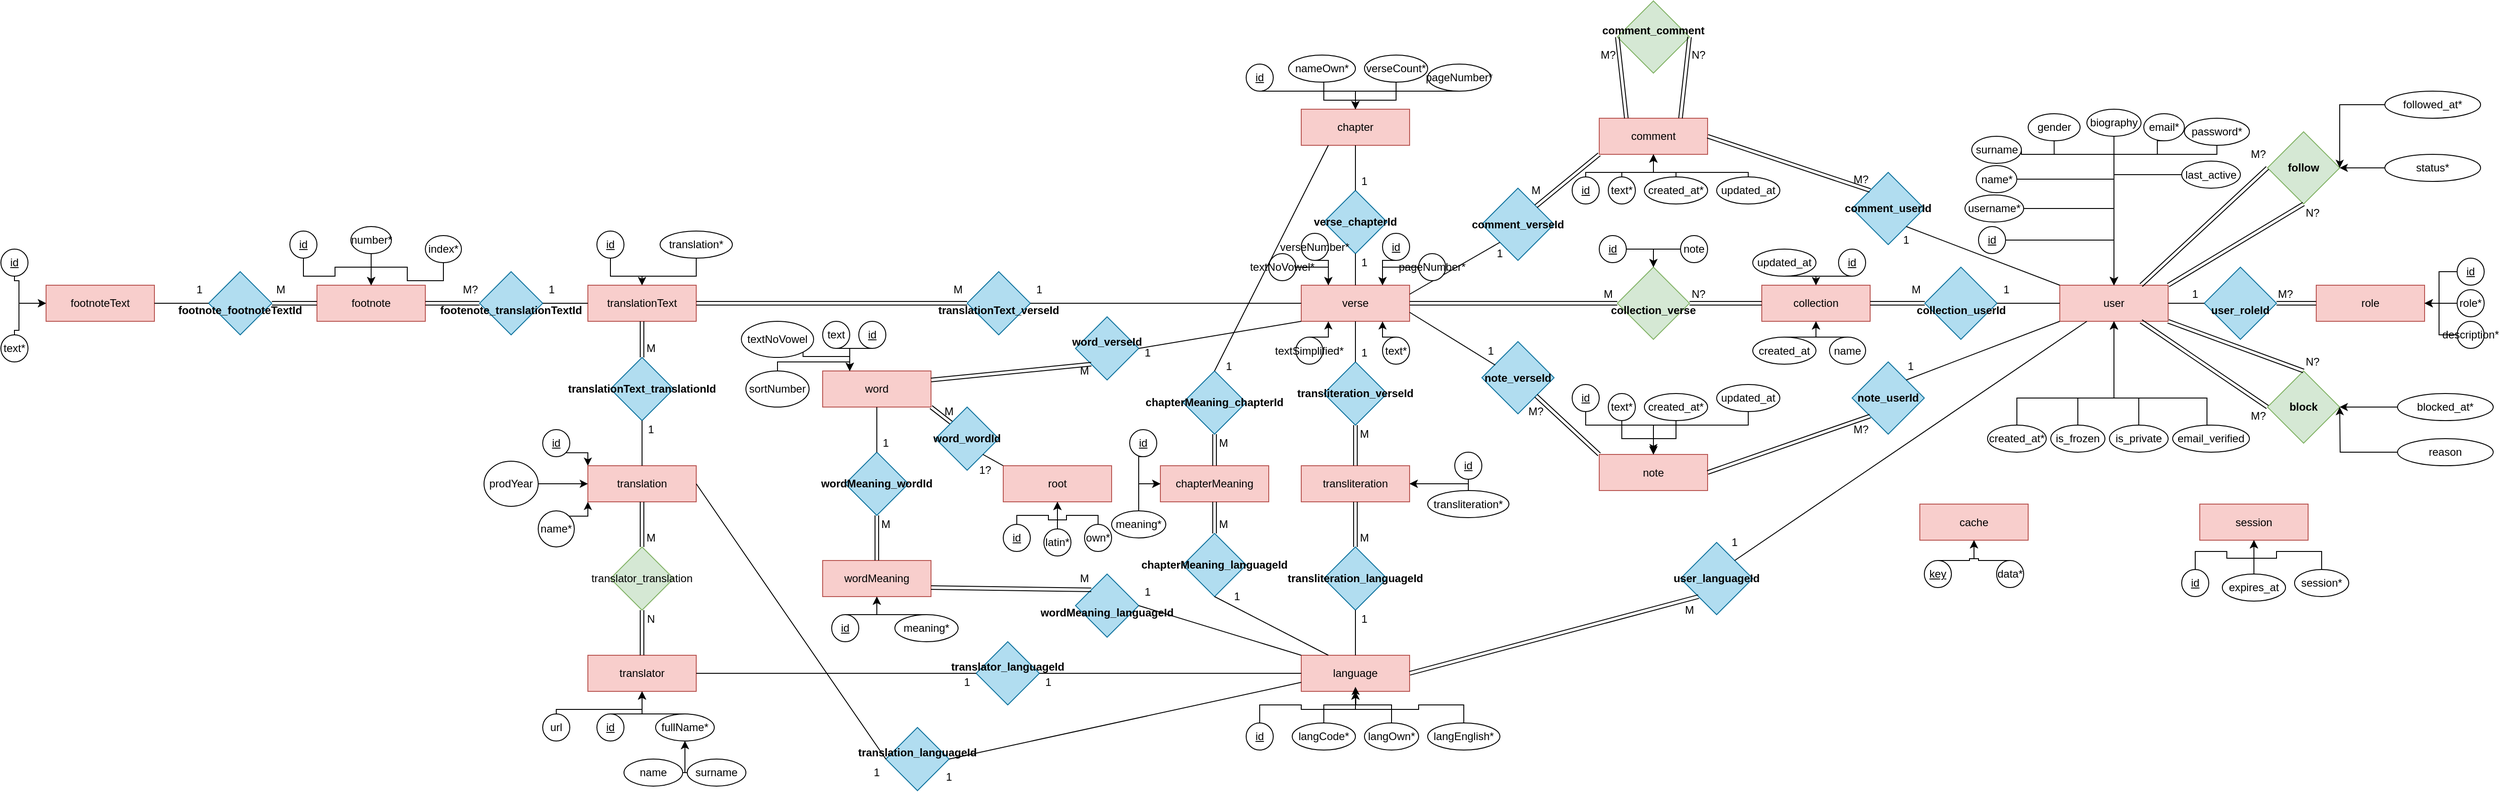 <mxfile version="24.4.13" type="device">
  <diagram name="Sayfa -1" id="OyhbYsZi8MT-dqVVy3H7">
    <mxGraphModel dx="2018" dy="1078" grid="1" gridSize="10" guides="1" tooltips="1" connect="1" arrows="1" fold="1" page="1" pageScale="1" pageWidth="827" pageHeight="1169" math="0" shadow="0">
      <root>
        <mxCell id="0" />
        <mxCell id="1" parent="0" />
        <mxCell id="zhEnUsgJykVMONyGHYWq-318" value="cache" style="rounded=0;whiteSpace=wrap;html=1;fillColor=#f8cecc;strokeColor=#b85450;" vertex="1" parent="1">
          <mxGeometry x="2415" y="1587.5" width="120" height="40" as="geometry" />
        </mxCell>
        <mxCell id="zhEnUsgJykVMONyGHYWq-319" value="footnote" style="rounded=0;whiteSpace=wrap;html=1;fillColor=#f8cecc;strokeColor=#b85450;" vertex="1" parent="1">
          <mxGeometry x="640" y="1345" width="120" height="40" as="geometry" />
        </mxCell>
        <mxCell id="zhEnUsgJykVMONyGHYWq-320" value="chapter" style="rounded=0;whiteSpace=wrap;html=1;fillColor=#f8cecc;strokeColor=#b85450;" vertex="1" parent="1">
          <mxGeometry x="1730" y="1150" width="120" height="40" as="geometry" />
        </mxCell>
        <mxCell id="zhEnUsgJykVMONyGHYWq-321" value="footnoteText" style="rounded=0;whiteSpace=wrap;html=1;fillColor=#f8cecc;strokeColor=#b85450;" vertex="1" parent="1">
          <mxGeometry x="340" y="1345" width="120" height="40" as="geometry" />
        </mxCell>
        <mxCell id="zhEnUsgJykVMONyGHYWq-322" value="chapterMeaning" style="rounded=0;whiteSpace=wrap;html=1;fillColor=#f8cecc;strokeColor=#b85450;" vertex="1" parent="1">
          <mxGeometry x="1574" y="1545" width="120" height="40" as="geometry" />
        </mxCell>
        <mxCell id="zhEnUsgJykVMONyGHYWq-323" value="language" style="rounded=0;whiteSpace=wrap;html=1;fillColor=#f8cecc;strokeColor=#b85450;" vertex="1" parent="1">
          <mxGeometry x="1730" y="1755" width="120" height="40" as="geometry" />
        </mxCell>
        <mxCell id="zhEnUsgJykVMONyGHYWq-324" value="collection" style="rounded=0;whiteSpace=wrap;html=1;fillColor=#f8cecc;strokeColor=#b85450;" vertex="1" parent="1">
          <mxGeometry x="2240" y="1345" width="120" height="40" as="geometry" />
        </mxCell>
        <mxCell id="zhEnUsgJykVMONyGHYWq-325" value="note" style="rounded=0;whiteSpace=wrap;html=1;fillColor=#f8cecc;strokeColor=#b85450;" vertex="1" parent="1">
          <mxGeometry x="2060" y="1532.5" width="120" height="40" as="geometry" />
        </mxCell>
        <mxCell id="zhEnUsgJykVMONyGHYWq-326" value="role" style="rounded=0;whiteSpace=wrap;html=1;fillColor=#f8cecc;strokeColor=#b85450;" vertex="1" parent="1">
          <mxGeometry x="2854" y="1345" width="120" height="40" as="geometry" />
        </mxCell>
        <mxCell id="zhEnUsgJykVMONyGHYWq-327" value="comment" style="rounded=0;whiteSpace=wrap;html=1;fillColor=#f8cecc;strokeColor=#b85450;" vertex="1" parent="1">
          <mxGeometry x="2060" y="1160" width="120" height="40" as="geometry" />
        </mxCell>
        <mxCell id="zhEnUsgJykVMONyGHYWq-328" value="root" style="rounded=0;whiteSpace=wrap;html=1;fillColor=#f8cecc;strokeColor=#b85450;" vertex="1" parent="1">
          <mxGeometry x="1400" y="1545" width="120" height="40" as="geometry" />
        </mxCell>
        <mxCell id="zhEnUsgJykVMONyGHYWq-329" value="session" style="rounded=0;whiteSpace=wrap;html=1;fillColor=#f8cecc;strokeColor=#b85450;" vertex="1" parent="1">
          <mxGeometry x="2725" y="1587.5" width="120" height="40" as="geometry" />
        </mxCell>
        <mxCell id="zhEnUsgJykVMONyGHYWq-330" value="translation" style="rounded=0;whiteSpace=wrap;html=1;fillColor=#f8cecc;strokeColor=#b85450;" vertex="1" parent="1">
          <mxGeometry x="940" y="1545" width="120" height="40" as="geometry" />
        </mxCell>
        <mxCell id="zhEnUsgJykVMONyGHYWq-331" value="translationText" style="rounded=0;whiteSpace=wrap;html=1;fillColor=#f8cecc;strokeColor=#b85450;" vertex="1" parent="1">
          <mxGeometry x="940" y="1345" width="120" height="40" as="geometry" />
        </mxCell>
        <mxCell id="zhEnUsgJykVMONyGHYWq-332" value="word" style="rounded=0;whiteSpace=wrap;html=1;fillColor=#f8cecc;strokeColor=#b85450;" vertex="1" parent="1">
          <mxGeometry x="1200" y="1440" width="120" height="40" as="geometry" />
        </mxCell>
        <mxCell id="zhEnUsgJykVMONyGHYWq-333" value="translator" style="rounded=0;whiteSpace=wrap;html=1;fillColor=#f8cecc;strokeColor=#b85450;" vertex="1" parent="1">
          <mxGeometry x="940" y="1755" width="120" height="40" as="geometry" />
        </mxCell>
        <mxCell id="zhEnUsgJykVMONyGHYWq-334" value="user" style="rounded=0;whiteSpace=wrap;html=1;fillColor=#f8cecc;strokeColor=#b85450;" vertex="1" parent="1">
          <mxGeometry x="2570" y="1345" width="120" height="40" as="geometry" />
        </mxCell>
        <mxCell id="zhEnUsgJykVMONyGHYWq-335" value="verse" style="rounded=0;whiteSpace=wrap;html=1;fillColor=#f8cecc;strokeColor=#b85450;" vertex="1" parent="1">
          <mxGeometry x="1730" y="1345" width="120" height="40" as="geometry" />
        </mxCell>
        <mxCell id="zhEnUsgJykVMONyGHYWq-336" value="wordMeaning" style="rounded=0;whiteSpace=wrap;html=1;fillColor=#f8cecc;strokeColor=#b85450;" vertex="1" parent="1">
          <mxGeometry x="1200" y="1650" width="120" height="40" as="geometry" />
        </mxCell>
        <mxCell id="zhEnUsgJykVMONyGHYWq-337" value="transliteration" style="rounded=0;whiteSpace=wrap;html=1;fillColor=#f8cecc;strokeColor=#b85450;" vertex="1" parent="1">
          <mxGeometry x="1730" y="1545" width="120" height="40" as="geometry" />
        </mxCell>
        <mxCell id="zhEnUsgJykVMONyGHYWq-338" value="&lt;b&gt;comment_comment&lt;br&gt;&lt;br&gt;&lt;/b&gt;" style="rhombus;whiteSpace=wrap;html=1;fillColor=#d5e8d4;strokeColor=#82b366;" vertex="1" parent="1">
          <mxGeometry x="2080" y="1030" width="80" height="80" as="geometry" />
        </mxCell>
        <mxCell id="zhEnUsgJykVMONyGHYWq-339" value="&lt;b&gt;&lt;br&gt;collection_verse&lt;/b&gt;" style="rhombus;whiteSpace=wrap;html=1;fillColor=#d5e8d4;strokeColor=#82b366;" vertex="1" parent="1">
          <mxGeometry x="2080" y="1325" width="80" height="80" as="geometry" />
        </mxCell>
        <mxCell id="zhEnUsgJykVMONyGHYWq-340" value="&lt;b&gt;block&lt;/b&gt;" style="rhombus;whiteSpace=wrap;html=1;fillColor=#d5e8d4;strokeColor=#82b366;" vertex="1" parent="1">
          <mxGeometry x="2800" y="1440" width="80" height="80" as="geometry" />
        </mxCell>
        <mxCell id="zhEnUsgJykVMONyGHYWq-341" value="&lt;b&gt;&lt;br&gt;user_roleId&lt;/b&gt;" style="rhombus;whiteSpace=wrap;html=1;fillColor=#b1ddf0;strokeColor=#10739e;" vertex="1" parent="1">
          <mxGeometry x="2730" y="1325" width="80" height="80" as="geometry" />
        </mxCell>
        <mxCell id="zhEnUsgJykVMONyGHYWq-342" value="&lt;b&gt;&lt;br&gt;collection_userId&lt;/b&gt;" style="rhombus;whiteSpace=wrap;html=1;fillColor=#b1ddf0;strokeColor=#10739e;" vertex="1" parent="1">
          <mxGeometry x="2420.5" y="1325" width="80" height="80" as="geometry" />
        </mxCell>
        <mxCell id="zhEnUsgJykVMONyGHYWq-343" value="&lt;b&gt;follow&lt;/b&gt;" style="rhombus;whiteSpace=wrap;html=1;fillColor=#d5e8d4;strokeColor=#82b366;" vertex="1" parent="1">
          <mxGeometry x="2800" y="1175" width="80" height="80" as="geometry" />
        </mxCell>
        <mxCell id="zhEnUsgJykVMONyGHYWq-344" value="&lt;b&gt;comment_verseId&lt;/b&gt;" style="rhombus;whiteSpace=wrap;html=1;fillColor=#b1ddf0;strokeColor=#10739e;" vertex="1" parent="1">
          <mxGeometry x="1930" y="1237.5" width="80" height="80" as="geometry" />
        </mxCell>
        <mxCell id="zhEnUsgJykVMONyGHYWq-345" value="&lt;b&gt;note_verseId&lt;/b&gt;" style="rhombus;whiteSpace=wrap;html=1;fillColor=#b1ddf0;strokeColor=#10739e;" vertex="1" parent="1">
          <mxGeometry x="1930" y="1407.5" width="80" height="80" as="geometry" />
        </mxCell>
        <mxCell id="zhEnUsgJykVMONyGHYWq-346" value="&lt;b&gt;chapterMeaning_chapterId&lt;/b&gt;" style="rhombus;whiteSpace=wrap;html=1;fillColor=#b1ddf0;strokeColor=#10739e;" vertex="1" parent="1">
          <mxGeometry x="1599" y="1440" width="70" height="70" as="geometry" />
        </mxCell>
        <mxCell id="zhEnUsgJykVMONyGHYWq-347" value="&lt;b&gt;chapterMeaning_languageId&lt;/b&gt;" style="rhombus;whiteSpace=wrap;html=1;fillColor=#b1ddf0;strokeColor=#10739e;" vertex="1" parent="1">
          <mxGeometry x="1599" y="1620" width="70" height="70" as="geometry" />
        </mxCell>
        <mxCell id="zhEnUsgJykVMONyGHYWq-348" value="&lt;br&gt;translationText_verseId" style="rhombus;whiteSpace=wrap;html=1;fillColor=#b1ddf0;strokeColor=#10739e;fontStyle=1;labelPosition=center;verticalLabelPosition=middle;align=center;verticalAlign=middle;" vertex="1" parent="1">
          <mxGeometry x="1360" y="1330" width="70" height="70" as="geometry" />
        </mxCell>
        <mxCell id="zhEnUsgJykVMONyGHYWq-349" value="translationText_translationId" style="rhombus;whiteSpace=wrap;html=1;fillColor=#b1ddf0;strokeColor=#10739e;fontStyle=1" vertex="1" parent="1">
          <mxGeometry x="965" y="1425" width="70" height="70" as="geometry" />
        </mxCell>
        <mxCell id="zhEnUsgJykVMONyGHYWq-350" value="translator_translation" style="rhombus;whiteSpace=wrap;html=1;fillColor=#d5e8d4;strokeColor=#82b366;" vertex="1" parent="1">
          <mxGeometry x="965" y="1635" width="70" height="70" as="geometry" />
        </mxCell>
        <mxCell id="zhEnUsgJykVMONyGHYWq-351" value="&lt;b&gt;&lt;br&gt;footenote_translationTextId&lt;/b&gt;" style="rhombus;whiteSpace=wrap;html=1;fillColor=#b1ddf0;strokeColor=#10739e;" vertex="1" parent="1">
          <mxGeometry x="820" y="1330" width="70" height="70" as="geometry" />
        </mxCell>
        <mxCell id="zhEnUsgJykVMONyGHYWq-352" value="&lt;b&gt;&lt;br&gt;footnote_footnoteTextId&lt;/b&gt;" style="rhombus;whiteSpace=wrap;html=1;fillColor=#b1ddf0;strokeColor=#10739e;" vertex="1" parent="1">
          <mxGeometry x="520" y="1330" width="70" height="70" as="geometry" />
        </mxCell>
        <mxCell id="zhEnUsgJykVMONyGHYWq-353" value="&lt;b&gt;wordMeaning_wordId&lt;/b&gt;" style="rhombus;whiteSpace=wrap;html=1;fillColor=#b1ddf0;strokeColor=#10739e;" vertex="1" parent="1">
          <mxGeometry x="1225" y="1530" width="70" height="70" as="geometry" />
        </mxCell>
        <mxCell id="zhEnUsgJykVMONyGHYWq-354" value="&lt;b&gt;&lt;br&gt;wordMeaning_languageId&lt;/b&gt;" style="rhombus;whiteSpace=wrap;html=1;fillColor=#b1ddf0;strokeColor=#10739e;" vertex="1" parent="1">
          <mxGeometry x="1480" y="1665" width="70" height="70" as="geometry" />
        </mxCell>
        <mxCell id="zhEnUsgJykVMONyGHYWq-355" value="&lt;b&gt;word_verseId&lt;br&gt;&lt;br&gt;&lt;/b&gt;" style="rhombus;whiteSpace=wrap;html=1;fillColor=#b1ddf0;strokeColor=#10739e;" vertex="1" parent="1">
          <mxGeometry x="1480" y="1380" width="70" height="70" as="geometry" />
        </mxCell>
        <mxCell id="zhEnUsgJykVMONyGHYWq-356" value="&lt;b&gt;translator_languageId&lt;br&gt;&lt;br&gt;&lt;/b&gt;" style="rhombus;whiteSpace=wrap;html=1;fillColor=#b1ddf0;strokeColor=#10739e;" vertex="1" parent="1">
          <mxGeometry x="1370" y="1740" width="70" height="70" as="geometry" />
        </mxCell>
        <mxCell id="zhEnUsgJykVMONyGHYWq-357" value="&lt;b&gt;transliteration_verseId&lt;/b&gt;" style="rhombus;whiteSpace=wrap;html=1;fillColor=#b1ddf0;strokeColor=#10739e;" vertex="1" parent="1">
          <mxGeometry x="1755" y="1430" width="70" height="70" as="geometry" />
        </mxCell>
        <mxCell id="zhEnUsgJykVMONyGHYWq-358" value="&lt;b&gt;verse_chapterId&lt;/b&gt;" style="rhombus;whiteSpace=wrap;html=1;fillColor=#b1ddf0;strokeColor=#10739e;" vertex="1" parent="1">
          <mxGeometry x="1755" y="1240" width="70" height="70" as="geometry" />
        </mxCell>
        <mxCell id="zhEnUsgJykVMONyGHYWq-359" value="&lt;b&gt;transliteration_languageId&lt;/b&gt;" style="rhombus;whiteSpace=wrap;html=1;fillColor=#b1ddf0;strokeColor=#10739e;" vertex="1" parent="1">
          <mxGeometry x="1755" y="1635" width="70" height="70" as="geometry" />
        </mxCell>
        <mxCell id="zhEnUsgJykVMONyGHYWq-360" value="" style="endArrow=none;html=1;rounded=0;exitX=1;exitY=0.5;exitDx=0;exitDy=0;entryX=0;entryY=0.5;entryDx=0;entryDy=0;" edge="1" parent="1" source="zhEnUsgJykVMONyGHYWq-321" target="zhEnUsgJykVMONyGHYWq-352">
          <mxGeometry width="50" height="50" relative="1" as="geometry">
            <mxPoint x="550" y="1440" as="sourcePoint" />
            <mxPoint x="600" y="1390" as="targetPoint" />
          </mxGeometry>
        </mxCell>
        <mxCell id="zhEnUsgJykVMONyGHYWq-361" value="" style="endArrow=none;html=1;rounded=0;exitX=1;exitY=0.5;exitDx=0;exitDy=0;entryX=0;entryY=0.5;entryDx=0;entryDy=0;shape=link;" edge="1" parent="1" source="zhEnUsgJykVMONyGHYWq-352" target="zhEnUsgJykVMONyGHYWq-319">
          <mxGeometry width="50" height="50" relative="1" as="geometry">
            <mxPoint x="470" y="1375" as="sourcePoint" />
            <mxPoint x="530" y="1375" as="targetPoint" />
          </mxGeometry>
        </mxCell>
        <mxCell id="zhEnUsgJykVMONyGHYWq-362" value="M" style="text;html=1;align=center;verticalAlign=middle;whiteSpace=wrap;rounded=0;" vertex="1" parent="1">
          <mxGeometry x="590" y="1340" width="20" height="20" as="geometry" />
        </mxCell>
        <mxCell id="zhEnUsgJykVMONyGHYWq-363" value="1" style="text;html=1;align=center;verticalAlign=middle;whiteSpace=wrap;rounded=0;" vertex="1" parent="1">
          <mxGeometry x="500" y="1340" width="20" height="20" as="geometry" />
        </mxCell>
        <mxCell id="zhEnUsgJykVMONyGHYWq-364" value="" style="endArrow=none;html=1;rounded=0;exitX=1;exitY=0.5;exitDx=0;exitDy=0;entryX=0;entryY=0.5;entryDx=0;entryDy=0;shape=link;" edge="1" parent="1" source="zhEnUsgJykVMONyGHYWq-319" target="zhEnUsgJykVMONyGHYWq-351">
          <mxGeometry width="50" height="50" relative="1" as="geometry">
            <mxPoint x="600" y="1375" as="sourcePoint" />
            <mxPoint x="650" y="1375" as="targetPoint" />
          </mxGeometry>
        </mxCell>
        <mxCell id="zhEnUsgJykVMONyGHYWq-365" value="M?" style="text;html=1;align=center;verticalAlign=middle;whiteSpace=wrap;rounded=0;" vertex="1" parent="1">
          <mxGeometry x="800" y="1340" width="20" height="20" as="geometry" />
        </mxCell>
        <mxCell id="zhEnUsgJykVMONyGHYWq-366" value="1" style="text;html=1;align=center;verticalAlign=middle;whiteSpace=wrap;rounded=0;" vertex="1" parent="1">
          <mxGeometry x="890" y="1340" width="20" height="20" as="geometry" />
        </mxCell>
        <mxCell id="zhEnUsgJykVMONyGHYWq-367" value="" style="endArrow=none;html=1;rounded=0;exitX=1;exitY=0.5;exitDx=0;exitDy=0;entryX=0;entryY=0.5;entryDx=0;entryDy=0;" edge="1" parent="1" source="zhEnUsgJykVMONyGHYWq-351" target="zhEnUsgJykVMONyGHYWq-331">
          <mxGeometry width="50" height="50" relative="1" as="geometry">
            <mxPoint x="770" y="1375" as="sourcePoint" />
            <mxPoint x="830" y="1375" as="targetPoint" />
          </mxGeometry>
        </mxCell>
        <mxCell id="zhEnUsgJykVMONyGHYWq-368" value="" style="endArrow=none;html=1;rounded=0;entryX=0.5;entryY=1;entryDx=0;entryDy=0;exitX=0.5;exitY=0;exitDx=0;exitDy=0;shape=link;" edge="1" parent="1" source="zhEnUsgJykVMONyGHYWq-349" target="zhEnUsgJykVMONyGHYWq-331">
          <mxGeometry width="50" height="50" relative="1" as="geometry">
            <mxPoint x="950" y="1440" as="sourcePoint" />
            <mxPoint x="1000" y="1390" as="targetPoint" />
          </mxGeometry>
        </mxCell>
        <mxCell id="zhEnUsgJykVMONyGHYWq-369" value="" style="endArrow=none;html=1;rounded=0;entryX=0.5;entryY=1;entryDx=0;entryDy=0;exitX=0.5;exitY=0;exitDx=0;exitDy=0;" edge="1" parent="1" source="zhEnUsgJykVMONyGHYWq-330" target="zhEnUsgJykVMONyGHYWq-349">
          <mxGeometry width="50" height="50" relative="1" as="geometry">
            <mxPoint x="950" y="1440" as="sourcePoint" />
            <mxPoint x="1000" y="1390" as="targetPoint" />
          </mxGeometry>
        </mxCell>
        <mxCell id="zhEnUsgJykVMONyGHYWq-370" value="M" style="text;html=1;align=center;verticalAlign=middle;whiteSpace=wrap;rounded=0;" vertex="1" parent="1">
          <mxGeometry x="1000" y="1405" width="20" height="20" as="geometry" />
        </mxCell>
        <mxCell id="zhEnUsgJykVMONyGHYWq-371" value="1" style="text;html=1;align=center;verticalAlign=middle;whiteSpace=wrap;rounded=0;" vertex="1" parent="1">
          <mxGeometry x="1000" y="1495" width="20" height="20" as="geometry" />
        </mxCell>
        <mxCell id="zhEnUsgJykVMONyGHYWq-372" value="" style="endArrow=none;html=1;rounded=0;entryX=0.5;entryY=1;entryDx=0;entryDy=0;exitX=0.5;exitY=0;exitDx=0;exitDy=0;shape=link;" edge="1" parent="1" source="zhEnUsgJykVMONyGHYWq-350" target="zhEnUsgJykVMONyGHYWq-330">
          <mxGeometry width="50" height="50" relative="1" as="geometry">
            <mxPoint x="1010" y="1545" as="sourcePoint" />
            <mxPoint x="1010" y="1505" as="targetPoint" />
          </mxGeometry>
        </mxCell>
        <mxCell id="zhEnUsgJykVMONyGHYWq-373" value="" style="endArrow=none;html=1;rounded=0;entryX=0.5;entryY=1;entryDx=0;entryDy=0;exitX=0.5;exitY=0;exitDx=0;exitDy=0;shape=link;" edge="1" parent="1" source="zhEnUsgJykVMONyGHYWq-333" target="zhEnUsgJykVMONyGHYWq-350">
          <mxGeometry width="50" height="50" relative="1" as="geometry">
            <mxPoint x="1010" y="1625" as="sourcePoint" />
            <mxPoint x="1010" y="1585" as="targetPoint" />
          </mxGeometry>
        </mxCell>
        <mxCell id="zhEnUsgJykVMONyGHYWq-374" value="M" style="text;html=1;align=center;verticalAlign=middle;whiteSpace=wrap;rounded=0;" vertex="1" parent="1">
          <mxGeometry x="1000" y="1615" width="20" height="20" as="geometry" />
        </mxCell>
        <mxCell id="zhEnUsgJykVMONyGHYWq-375" value="N" style="text;html=1;align=center;verticalAlign=middle;whiteSpace=wrap;rounded=0;" vertex="1" parent="1">
          <mxGeometry x="1000" y="1705" width="20" height="20" as="geometry" />
        </mxCell>
        <mxCell id="zhEnUsgJykVMONyGHYWq-376" value="" style="endArrow=none;html=1;rounded=0;entryX=1;entryY=0.5;entryDx=0;entryDy=0;exitX=0;exitY=0.5;exitDx=0;exitDy=0;shape=link;" edge="1" parent="1" source="zhEnUsgJykVMONyGHYWq-348" target="zhEnUsgJykVMONyGHYWq-331">
          <mxGeometry width="50" height="50" relative="1" as="geometry">
            <mxPoint x="1010" y="1545" as="sourcePoint" />
            <mxPoint x="1010" y="1505" as="targetPoint" />
          </mxGeometry>
        </mxCell>
        <mxCell id="zhEnUsgJykVMONyGHYWq-377" value="" style="endArrow=none;html=1;rounded=0;entryX=1;entryY=0.5;entryDx=0;entryDy=0;exitX=0;exitY=0.5;exitDx=0;exitDy=0;" edge="1" parent="1" source="zhEnUsgJykVMONyGHYWq-335" target="zhEnUsgJykVMONyGHYWq-348">
          <mxGeometry width="50" height="50" relative="1" as="geometry">
            <mxPoint x="1370" y="1375" as="sourcePoint" />
            <mxPoint x="1070" y="1375" as="targetPoint" />
          </mxGeometry>
        </mxCell>
        <mxCell id="zhEnUsgJykVMONyGHYWq-378" value="1" style="text;html=1;align=center;verticalAlign=middle;whiteSpace=wrap;rounded=0;" vertex="1" parent="1">
          <mxGeometry x="1430" y="1340" width="20" height="20" as="geometry" />
        </mxCell>
        <mxCell id="zhEnUsgJykVMONyGHYWq-379" value="M" style="text;html=1;align=center;verticalAlign=middle;whiteSpace=wrap;rounded=0;" vertex="1" parent="1">
          <mxGeometry x="1340" y="1340" width="20" height="20" as="geometry" />
        </mxCell>
        <mxCell id="zhEnUsgJykVMONyGHYWq-380" value="" style="endArrow=none;html=1;rounded=0;entryX=0.5;entryY=0;entryDx=0;entryDy=0;exitX=0.5;exitY=1;exitDx=0;exitDy=0;" edge="1" parent="1" source="zhEnUsgJykVMONyGHYWq-358" target="zhEnUsgJykVMONyGHYWq-335">
          <mxGeometry width="50" height="50" relative="1" as="geometry">
            <mxPoint x="1733" y="1375" as="sourcePoint" />
            <mxPoint x="1440" y="1375" as="targetPoint" />
          </mxGeometry>
        </mxCell>
        <mxCell id="zhEnUsgJykVMONyGHYWq-381" value="" style="endArrow=none;html=1;rounded=0;entryX=0.5;entryY=0;entryDx=0;entryDy=0;exitX=0.5;exitY=1;exitDx=0;exitDy=0;" edge="1" parent="1" source="zhEnUsgJykVMONyGHYWq-320" target="zhEnUsgJykVMONyGHYWq-358">
          <mxGeometry width="50" height="50" relative="1" as="geometry">
            <mxPoint x="1793" y="1320" as="sourcePoint" />
            <mxPoint x="1793" y="1355" as="targetPoint" />
          </mxGeometry>
        </mxCell>
        <mxCell id="zhEnUsgJykVMONyGHYWq-382" value="1" style="text;html=1;align=center;verticalAlign=middle;whiteSpace=wrap;rounded=0;" vertex="1" parent="1">
          <mxGeometry x="1790" y="1220" width="20" height="20" as="geometry" />
        </mxCell>
        <mxCell id="zhEnUsgJykVMONyGHYWq-383" value="1" style="text;html=1;align=center;verticalAlign=middle;whiteSpace=wrap;rounded=0;" vertex="1" parent="1">
          <mxGeometry x="1790" y="1310" width="20" height="20" as="geometry" />
        </mxCell>
        <mxCell id="zhEnUsgJykVMONyGHYWq-384" value="" style="endArrow=none;html=1;rounded=0;entryX=0.5;entryY=0;entryDx=0;entryDy=0;exitX=0.5;exitY=1;exitDx=0;exitDy=0;" edge="1" parent="1" source="zhEnUsgJykVMONyGHYWq-335" target="zhEnUsgJykVMONyGHYWq-357">
          <mxGeometry width="50" height="50" relative="1" as="geometry">
            <mxPoint x="1733" y="1375" as="sourcePoint" />
            <mxPoint x="1440" y="1375" as="targetPoint" />
          </mxGeometry>
        </mxCell>
        <mxCell id="zhEnUsgJykVMONyGHYWq-385" value="" style="endArrow=none;html=1;rounded=0;entryX=0.5;entryY=0;entryDx=0;entryDy=0;exitX=0.5;exitY=1;exitDx=0;exitDy=0;shape=link;" edge="1" parent="1" source="zhEnUsgJykVMONyGHYWq-357" target="zhEnUsgJykVMONyGHYWq-337">
          <mxGeometry width="50" height="50" relative="1" as="geometry">
            <mxPoint x="1793" y="1395" as="sourcePoint" />
            <mxPoint x="1793" y="1445" as="targetPoint" />
          </mxGeometry>
        </mxCell>
        <mxCell id="zhEnUsgJykVMONyGHYWq-386" value="1" style="text;html=1;align=center;verticalAlign=middle;whiteSpace=wrap;rounded=0;" vertex="1" parent="1">
          <mxGeometry x="1790" y="1410" width="20" height="20" as="geometry" />
        </mxCell>
        <mxCell id="zhEnUsgJykVMONyGHYWq-387" value="M" style="text;html=1;align=center;verticalAlign=middle;whiteSpace=wrap;rounded=0;" vertex="1" parent="1">
          <mxGeometry x="1790" y="1500" width="20" height="20" as="geometry" />
        </mxCell>
        <mxCell id="zhEnUsgJykVMONyGHYWq-388" value="" style="endArrow=none;html=1;rounded=0;entryX=0.5;entryY=0;entryDx=0;entryDy=0;exitX=0.5;exitY=1;exitDx=0;exitDy=0;shape=link;" edge="1" parent="1" source="zhEnUsgJykVMONyGHYWq-337" target="zhEnUsgJykVMONyGHYWq-359">
          <mxGeometry width="50" height="50" relative="1" as="geometry">
            <mxPoint x="1800" y="1505" as="sourcePoint" />
            <mxPoint x="1800" y="1545" as="targetPoint" />
          </mxGeometry>
        </mxCell>
        <mxCell id="zhEnUsgJykVMONyGHYWq-389" value="" style="endArrow=none;html=1;rounded=0;entryX=0.5;entryY=0;entryDx=0;entryDy=0;exitX=0.5;exitY=1;exitDx=0;exitDy=0;" edge="1" parent="1" source="zhEnUsgJykVMONyGHYWq-359" target="zhEnUsgJykVMONyGHYWq-323">
          <mxGeometry width="50" height="50" relative="1" as="geometry">
            <mxPoint x="1800" y="1585" as="sourcePoint" />
            <mxPoint x="1800" y="1625" as="targetPoint" />
          </mxGeometry>
        </mxCell>
        <mxCell id="zhEnUsgJykVMONyGHYWq-390" value="M" style="text;html=1;align=center;verticalAlign=middle;whiteSpace=wrap;rounded=0;" vertex="1" parent="1">
          <mxGeometry x="1790" y="1615" width="20" height="20" as="geometry" />
        </mxCell>
        <mxCell id="zhEnUsgJykVMONyGHYWq-391" value="1" style="text;html=1;align=center;verticalAlign=middle;whiteSpace=wrap;rounded=0;" vertex="1" parent="1">
          <mxGeometry x="1790" y="1705" width="20" height="20" as="geometry" />
        </mxCell>
        <mxCell id="zhEnUsgJykVMONyGHYWq-392" value="" style="endArrow=none;html=1;rounded=0;entryX=0;entryY=0.5;entryDx=0;entryDy=0;exitX=1;exitY=0.5;exitDx=0;exitDy=0;" edge="1" parent="1" source="zhEnUsgJykVMONyGHYWq-333" target="zhEnUsgJykVMONyGHYWq-356">
          <mxGeometry width="50" height="50" relative="1" as="geometry">
            <mxPoint x="1010" y="1765" as="sourcePoint" />
            <mxPoint x="1010" y="1715" as="targetPoint" />
          </mxGeometry>
        </mxCell>
        <mxCell id="zhEnUsgJykVMONyGHYWq-393" value="" style="endArrow=none;html=1;rounded=0;entryX=0;entryY=0.5;entryDx=0;entryDy=0;exitX=1;exitY=0.5;exitDx=0;exitDy=0;" edge="1" parent="1" source="zhEnUsgJykVMONyGHYWq-356" target="zhEnUsgJykVMONyGHYWq-323">
          <mxGeometry width="50" height="50" relative="1" as="geometry">
            <mxPoint x="1070" y="1785" as="sourcePoint" />
            <mxPoint x="1380" y="1785" as="targetPoint" />
          </mxGeometry>
        </mxCell>
        <mxCell id="zhEnUsgJykVMONyGHYWq-394" value="1" style="text;html=1;align=center;verticalAlign=middle;whiteSpace=wrap;rounded=0;" vertex="1" parent="1">
          <mxGeometry x="1350" y="1775" width="20" height="20" as="geometry" />
        </mxCell>
        <mxCell id="zhEnUsgJykVMONyGHYWq-395" value="1" style="text;html=1;align=center;verticalAlign=middle;whiteSpace=wrap;rounded=0;" vertex="1" parent="1">
          <mxGeometry x="1440" y="1775" width="20" height="20" as="geometry" />
        </mxCell>
        <mxCell id="zhEnUsgJykVMONyGHYWq-396" value="" style="endArrow=none;html=1;rounded=0;exitX=1;exitY=0.25;exitDx=0;exitDy=0;entryX=0;entryY=1;entryDx=0;entryDy=0;shape=link;" edge="1" parent="1" source="zhEnUsgJykVMONyGHYWq-332" target="zhEnUsgJykVMONyGHYWq-355">
          <mxGeometry width="50" height="50" relative="1" as="geometry">
            <mxPoint x="1170" y="1630" as="sourcePoint" />
            <mxPoint x="1500" y="1440" as="targetPoint" />
          </mxGeometry>
        </mxCell>
        <mxCell id="zhEnUsgJykVMONyGHYWq-397" value="" style="endArrow=none;html=1;rounded=0;exitX=0.5;exitY=0;exitDx=0;exitDy=0;entryX=0.5;entryY=1;entryDx=0;entryDy=0;" edge="1" parent="1" source="zhEnUsgJykVMONyGHYWq-353" target="zhEnUsgJykVMONyGHYWq-332">
          <mxGeometry width="50" height="50" relative="1" as="geometry">
            <mxPoint x="1330" y="1460" as="sourcePoint" />
            <mxPoint x="1495" y="1430" as="targetPoint" />
          </mxGeometry>
        </mxCell>
        <mxCell id="zhEnUsgJykVMONyGHYWq-398" value="" style="endArrow=none;html=1;rounded=0;entryX=0.5;entryY=1;entryDx=0;entryDy=0;exitX=0.5;exitY=0;exitDx=0;exitDy=0;shape=link;" edge="1" parent="1" source="zhEnUsgJykVMONyGHYWq-336" target="zhEnUsgJykVMONyGHYWq-353">
          <mxGeometry width="50" height="50" relative="1" as="geometry">
            <mxPoint x="1260" y="1640" as="sourcePoint" />
            <mxPoint x="1270" y="1490" as="targetPoint" />
          </mxGeometry>
        </mxCell>
        <mxCell id="zhEnUsgJykVMONyGHYWq-399" value="" style="endArrow=none;html=1;rounded=0;entryX=1;entryY=0.75;entryDx=0;entryDy=0;exitX=0;exitY=0;exitDx=0;exitDy=0;shape=link;" edge="1" parent="1" source="zhEnUsgJykVMONyGHYWq-354" target="zhEnUsgJykVMONyGHYWq-336">
          <mxGeometry width="50" height="50" relative="1" as="geometry">
            <mxPoint x="1270" y="1660" as="sourcePoint" />
            <mxPoint x="1270" y="1610" as="targetPoint" />
          </mxGeometry>
        </mxCell>
        <mxCell id="zhEnUsgJykVMONyGHYWq-400" value="" style="endArrow=none;html=1;rounded=0;exitX=1;exitY=0.5;exitDx=0;exitDy=0;entryX=0;entryY=0;entryDx=0;entryDy=0;" edge="1" parent="1" source="zhEnUsgJykVMONyGHYWq-354" target="zhEnUsgJykVMONyGHYWq-323">
          <mxGeometry width="50" height="50" relative="1" as="geometry">
            <mxPoint x="1470" y="1630" as="sourcePoint" />
            <mxPoint x="1520" y="1580" as="targetPoint" />
          </mxGeometry>
        </mxCell>
        <mxCell id="zhEnUsgJykVMONyGHYWq-401" value="" style="endArrow=none;html=1;rounded=0;entryX=0;entryY=1;entryDx=0;entryDy=0;exitX=1;exitY=0.5;exitDx=0;exitDy=0;" edge="1" parent="1" source="zhEnUsgJykVMONyGHYWq-355" target="zhEnUsgJykVMONyGHYWq-335">
          <mxGeometry width="50" height="50" relative="1" as="geometry">
            <mxPoint x="1470" y="1630" as="sourcePoint" />
            <mxPoint x="1520" y="1580" as="targetPoint" />
          </mxGeometry>
        </mxCell>
        <mxCell id="zhEnUsgJykVMONyGHYWq-402" value="1" style="text;html=1;align=center;verticalAlign=middle;whiteSpace=wrap;rounded=0;" vertex="1" parent="1">
          <mxGeometry x="1550" y="1410" width="20" height="20" as="geometry" />
        </mxCell>
        <mxCell id="zhEnUsgJykVMONyGHYWq-403" value="M" style="text;html=1;align=center;verticalAlign=middle;whiteSpace=wrap;rounded=0;" vertex="1" parent="1">
          <mxGeometry x="1480" y="1430" width="20" height="20" as="geometry" />
        </mxCell>
        <mxCell id="zhEnUsgJykVMONyGHYWq-404" value="M" style="text;html=1;align=center;verticalAlign=middle;whiteSpace=wrap;rounded=0;" vertex="1" parent="1">
          <mxGeometry x="1260" y="1600" width="20" height="20" as="geometry" />
        </mxCell>
        <mxCell id="zhEnUsgJykVMONyGHYWq-405" value="1" style="text;html=1;align=center;verticalAlign=middle;whiteSpace=wrap;rounded=0;" vertex="1" parent="1">
          <mxGeometry x="1260" y="1510" width="20" height="20" as="geometry" />
        </mxCell>
        <mxCell id="zhEnUsgJykVMONyGHYWq-406" value="1" style="text;html=1;align=center;verticalAlign=middle;whiteSpace=wrap;rounded=0;" vertex="1" parent="1">
          <mxGeometry x="1550" y="1675" width="20" height="20" as="geometry" />
        </mxCell>
        <mxCell id="zhEnUsgJykVMONyGHYWq-407" value="M" style="text;html=1;align=center;verticalAlign=middle;whiteSpace=wrap;rounded=0;" vertex="1" parent="1">
          <mxGeometry x="1480" y="1660" width="20" height="20" as="geometry" />
        </mxCell>
        <mxCell id="zhEnUsgJykVMONyGHYWq-408" value="" style="endArrow=none;html=1;rounded=0;entryX=0.25;entryY=1;entryDx=0;entryDy=0;exitX=0.5;exitY=0;exitDx=0;exitDy=0;" edge="1" parent="1" source="zhEnUsgJykVMONyGHYWq-346" target="zhEnUsgJykVMONyGHYWq-320">
          <mxGeometry width="50" height="50" relative="1" as="geometry">
            <mxPoint x="1510" y="1340" as="sourcePoint" />
            <mxPoint x="1560" y="1290" as="targetPoint" />
          </mxGeometry>
        </mxCell>
        <mxCell id="zhEnUsgJykVMONyGHYWq-409" value="" style="endArrow=none;html=1;rounded=0;entryX=0.5;entryY=1;entryDx=0;entryDy=0;exitX=0.25;exitY=0;exitDx=0;exitDy=0;" edge="1" parent="1" source="zhEnUsgJykVMONyGHYWq-323" target="zhEnUsgJykVMONyGHYWq-347">
          <mxGeometry width="50" height="50" relative="1" as="geometry">
            <mxPoint x="1510" y="1680" as="sourcePoint" />
            <mxPoint x="1560" y="1630" as="targetPoint" />
          </mxGeometry>
        </mxCell>
        <mxCell id="zhEnUsgJykVMONyGHYWq-410" value="" style="endArrow=none;html=1;rounded=0;entryX=0.5;entryY=1;entryDx=0;entryDy=0;exitX=0.5;exitY=0;exitDx=0;exitDy=0;shape=link;" edge="1" parent="1" source="zhEnUsgJykVMONyGHYWq-322" target="zhEnUsgJykVMONyGHYWq-346">
          <mxGeometry width="50" height="50" relative="1" as="geometry">
            <mxPoint x="1644" y="1450" as="sourcePoint" />
            <mxPoint x="1770" y="1200" as="targetPoint" />
          </mxGeometry>
        </mxCell>
        <mxCell id="zhEnUsgJykVMONyGHYWq-411" value="" style="endArrow=none;html=1;rounded=0;entryX=0.5;entryY=1;entryDx=0;entryDy=0;exitX=0.5;exitY=0;exitDx=0;exitDy=0;shape=link;" edge="1" parent="1" source="zhEnUsgJykVMONyGHYWq-347" target="zhEnUsgJykVMONyGHYWq-322">
          <mxGeometry width="50" height="50" relative="1" as="geometry">
            <mxPoint x="1644" y="1555" as="sourcePoint" />
            <mxPoint x="1644" y="1520" as="targetPoint" />
          </mxGeometry>
        </mxCell>
        <mxCell id="zhEnUsgJykVMONyGHYWq-412" value="1" style="text;html=1;align=center;verticalAlign=middle;whiteSpace=wrap;rounded=0;" vertex="1" parent="1">
          <mxGeometry x="1649" y="1680" width="20" height="20" as="geometry" />
        </mxCell>
        <mxCell id="zhEnUsgJykVMONyGHYWq-413" value="M" style="text;html=1;align=center;verticalAlign=middle;whiteSpace=wrap;rounded=0;" vertex="1" parent="1">
          <mxGeometry x="1634" y="1600" width="20" height="20" as="geometry" />
        </mxCell>
        <mxCell id="zhEnUsgJykVMONyGHYWq-414" value="M" style="text;html=1;align=center;verticalAlign=middle;whiteSpace=wrap;rounded=0;" vertex="1" parent="1">
          <mxGeometry x="1634" y="1510" width="20" height="20" as="geometry" />
        </mxCell>
        <mxCell id="zhEnUsgJykVMONyGHYWq-415" value="1" style="text;html=1;align=center;verticalAlign=middle;whiteSpace=wrap;rounded=0;" vertex="1" parent="1">
          <mxGeometry x="1640" y="1425" width="20" height="20" as="geometry" />
        </mxCell>
        <mxCell id="zhEnUsgJykVMONyGHYWq-416" value="" style="endArrow=none;html=1;rounded=0;entryX=1;entryY=1;entryDx=0;entryDy=0;exitX=0;exitY=0;exitDx=0;exitDy=0;shape=link;" edge="1" parent="1" source="zhEnUsgJykVMONyGHYWq-417" target="zhEnUsgJykVMONyGHYWq-332">
          <mxGeometry width="50" height="50" relative="1" as="geometry">
            <mxPoint x="1340" y="1500" as="sourcePoint" />
            <mxPoint x="1560" y="1490" as="targetPoint" />
          </mxGeometry>
        </mxCell>
        <mxCell id="zhEnUsgJykVMONyGHYWq-417" value="&lt;b&gt;word_wordId&lt;/b&gt;" style="rhombus;whiteSpace=wrap;html=1;fillColor=#b1ddf0;strokeColor=#10739e;" vertex="1" parent="1">
          <mxGeometry x="1325" y="1480" width="70" height="70" as="geometry" />
        </mxCell>
        <mxCell id="zhEnUsgJykVMONyGHYWq-418" value="" style="endArrow=none;html=1;rounded=0;entryX=1;entryY=1;entryDx=0;entryDy=0;exitX=0;exitY=0;exitDx=0;exitDy=0;" edge="1" parent="1" source="zhEnUsgJykVMONyGHYWq-328" target="zhEnUsgJykVMONyGHYWq-417">
          <mxGeometry width="50" height="50" relative="1" as="geometry">
            <mxPoint x="1338" y="1508" as="sourcePoint" />
            <mxPoint x="1330" y="1490" as="targetPoint" />
          </mxGeometry>
        </mxCell>
        <mxCell id="zhEnUsgJykVMONyGHYWq-419" value="1?" style="text;html=1;align=center;verticalAlign=middle;whiteSpace=wrap;rounded=0;" vertex="1" parent="1">
          <mxGeometry x="1370" y="1540" width="20" height="20" as="geometry" />
        </mxCell>
        <mxCell id="zhEnUsgJykVMONyGHYWq-420" value="M" style="text;html=1;align=center;verticalAlign=middle;whiteSpace=wrap;rounded=0;" vertex="1" parent="1">
          <mxGeometry x="1330" y="1475" width="20" height="20" as="geometry" />
        </mxCell>
        <mxCell id="zhEnUsgJykVMONyGHYWq-421" value="" style="endArrow=none;html=1;rounded=0;entryX=1;entryY=0.75;entryDx=0;entryDy=0;exitX=0.185;exitY=0.325;exitDx=0;exitDy=0;exitPerimeter=0;" edge="1" parent="1" source="zhEnUsgJykVMONyGHYWq-345" target="zhEnUsgJykVMONyGHYWq-335">
          <mxGeometry width="50" height="50" relative="1" as="geometry">
            <mxPoint x="2020" y="1440" as="sourcePoint" />
            <mxPoint x="2070" y="1390" as="targetPoint" />
          </mxGeometry>
        </mxCell>
        <mxCell id="zhEnUsgJykVMONyGHYWq-422" value="" style="endArrow=none;html=1;rounded=0;exitX=1;exitY=0.25;exitDx=0;exitDy=0;entryX=0;entryY=1;entryDx=0;entryDy=0;" edge="1" parent="1" source="zhEnUsgJykVMONyGHYWq-335" target="zhEnUsgJykVMONyGHYWq-344">
          <mxGeometry width="50" height="50" relative="1" as="geometry">
            <mxPoint x="2020" y="1440" as="sourcePoint" />
            <mxPoint x="2070" y="1390" as="targetPoint" />
          </mxGeometry>
        </mxCell>
        <mxCell id="zhEnUsgJykVMONyGHYWq-423" value="" style="endArrow=none;html=1;rounded=0;entryX=0;entryY=1;entryDx=0;entryDy=0;exitX=1;exitY=0;exitDx=0;exitDy=0;shape=link;" edge="1" parent="1" source="zhEnUsgJykVMONyGHYWq-344" target="zhEnUsgJykVMONyGHYWq-327">
          <mxGeometry width="50" height="50" relative="1" as="geometry">
            <mxPoint x="2020" y="1360" as="sourcePoint" />
            <mxPoint x="2070" y="1310" as="targetPoint" />
          </mxGeometry>
        </mxCell>
        <mxCell id="zhEnUsgJykVMONyGHYWq-424" value="" style="endArrow=none;html=1;rounded=0;entryX=0;entryY=0;entryDx=0;entryDy=0;exitX=1;exitY=1;exitDx=0;exitDy=0;shape=link;" edge="1" parent="1" source="zhEnUsgJykVMONyGHYWq-345" target="zhEnUsgJykVMONyGHYWq-325">
          <mxGeometry width="50" height="50" relative="1" as="geometry">
            <mxPoint x="2020" y="1360" as="sourcePoint" />
            <mxPoint x="2070" y="1310" as="targetPoint" />
          </mxGeometry>
        </mxCell>
        <mxCell id="zhEnUsgJykVMONyGHYWq-425" value="" style="endArrow=none;html=1;rounded=0;entryX=0;entryY=0.5;entryDx=0;entryDy=0;exitX=0.25;exitY=0;exitDx=0;exitDy=0;shape=link;" edge="1" parent="1" source="zhEnUsgJykVMONyGHYWq-327" target="zhEnUsgJykVMONyGHYWq-338">
          <mxGeometry width="50" height="50" relative="1" as="geometry">
            <mxPoint x="2020" y="1190" as="sourcePoint" />
            <mxPoint x="2070" y="1140" as="targetPoint" />
          </mxGeometry>
        </mxCell>
        <mxCell id="zhEnUsgJykVMONyGHYWq-426" value="" style="endArrow=none;html=1;rounded=0;entryX=1;entryY=0.5;entryDx=0;entryDy=0;exitX=0.75;exitY=0;exitDx=0;exitDy=0;shape=link;" edge="1" parent="1" source="zhEnUsgJykVMONyGHYWq-327" target="zhEnUsgJykVMONyGHYWq-338">
          <mxGeometry width="50" height="50" relative="1" as="geometry">
            <mxPoint x="2020" y="1190" as="sourcePoint" />
            <mxPoint x="2070" y="1140" as="targetPoint" />
          </mxGeometry>
        </mxCell>
        <mxCell id="zhEnUsgJykVMONyGHYWq-427" value="" style="endArrow=none;html=1;rounded=0;exitX=1;exitY=0.5;exitDx=0;exitDy=0;entryX=0;entryY=0.5;entryDx=0;entryDy=0;shape=link;" edge="1" parent="1" source="zhEnUsgJykVMONyGHYWq-335" target="zhEnUsgJykVMONyGHYWq-339">
          <mxGeometry width="50" height="50" relative="1" as="geometry">
            <mxPoint x="2020" y="1360" as="sourcePoint" />
            <mxPoint x="2070" y="1310" as="targetPoint" />
          </mxGeometry>
        </mxCell>
        <mxCell id="zhEnUsgJykVMONyGHYWq-428" value="" style="endArrow=none;html=1;rounded=0;exitX=1;exitY=0.5;exitDx=0;exitDy=0;entryX=0;entryY=0.5;entryDx=0;entryDy=0;shape=link;" edge="1" parent="1" source="zhEnUsgJykVMONyGHYWq-339" target="zhEnUsgJykVMONyGHYWq-324">
          <mxGeometry width="50" height="50" relative="1" as="geometry">
            <mxPoint x="2270" y="1360" as="sourcePoint" />
            <mxPoint x="2320" y="1310" as="targetPoint" />
          </mxGeometry>
        </mxCell>
        <mxCell id="zhEnUsgJykVMONyGHYWq-429" value="" style="endArrow=none;html=1;rounded=0;entryX=0;entryY=0.5;entryDx=0;entryDy=0;exitX=1;exitY=0.5;exitDx=0;exitDy=0;shape=link;" edge="1" parent="1" source="zhEnUsgJykVMONyGHYWq-324" target="zhEnUsgJykVMONyGHYWq-342">
          <mxGeometry width="50" height="50" relative="1" as="geometry">
            <mxPoint x="2270" y="1360" as="sourcePoint" />
            <mxPoint x="2320" y="1310" as="targetPoint" />
          </mxGeometry>
        </mxCell>
        <mxCell id="zhEnUsgJykVMONyGHYWq-430" value="" style="endArrow=none;html=1;rounded=0;entryX=0;entryY=0.5;entryDx=0;entryDy=0;exitX=1;exitY=0.5;exitDx=0;exitDy=0;" edge="1" parent="1" source="zhEnUsgJykVMONyGHYWq-342" target="zhEnUsgJykVMONyGHYWq-334">
          <mxGeometry width="50" height="50" relative="1" as="geometry">
            <mxPoint x="2270" y="1360" as="sourcePoint" />
            <mxPoint x="2320" y="1310" as="targetPoint" />
          </mxGeometry>
        </mxCell>
        <mxCell id="zhEnUsgJykVMONyGHYWq-431" value="" style="endArrow=none;html=1;rounded=0;entryX=0;entryY=0.5;entryDx=0;entryDy=0;exitX=0.75;exitY=0;exitDx=0;exitDy=0;shape=link;" edge="1" parent="1" source="zhEnUsgJykVMONyGHYWq-334" target="zhEnUsgJykVMONyGHYWq-343">
          <mxGeometry width="50" height="50" relative="1" as="geometry">
            <mxPoint x="2590" y="1330" as="sourcePoint" />
            <mxPoint x="2640" y="1280" as="targetPoint" />
          </mxGeometry>
        </mxCell>
        <mxCell id="zhEnUsgJykVMONyGHYWq-432" value="" style="endArrow=none;html=1;rounded=0;entryX=0.5;entryY=1;entryDx=0;entryDy=0;exitX=1;exitY=0;exitDx=0;exitDy=0;strokeColor=default;shape=link;" edge="1" parent="1" source="zhEnUsgJykVMONyGHYWq-334" target="zhEnUsgJykVMONyGHYWq-343">
          <mxGeometry width="50" height="50" relative="1" as="geometry">
            <mxPoint x="2590" y="1330" as="sourcePoint" />
            <mxPoint x="2640" y="1280" as="targetPoint" />
          </mxGeometry>
        </mxCell>
        <mxCell id="zhEnUsgJykVMONyGHYWq-433" value="" style="endArrow=none;html=1;rounded=0;exitX=0.75;exitY=1;exitDx=0;exitDy=0;entryX=0;entryY=0.5;entryDx=0;entryDy=0;shape=link;" edge="1" parent="1" source="zhEnUsgJykVMONyGHYWq-334" target="zhEnUsgJykVMONyGHYWq-340">
          <mxGeometry width="50" height="50" relative="1" as="geometry">
            <mxPoint x="2590" y="1330" as="sourcePoint" />
            <mxPoint x="2640" y="1280" as="targetPoint" />
          </mxGeometry>
        </mxCell>
        <mxCell id="zhEnUsgJykVMONyGHYWq-434" value="" style="endArrow=none;html=1;rounded=0;entryX=0.5;entryY=0;entryDx=0;entryDy=0;exitX=1;exitY=1;exitDx=0;exitDy=0;shape=link;" edge="1" parent="1" source="zhEnUsgJykVMONyGHYWq-334" target="zhEnUsgJykVMONyGHYWq-340">
          <mxGeometry width="50" height="50" relative="1" as="geometry">
            <mxPoint x="2590" y="1330" as="sourcePoint" />
            <mxPoint x="2640" y="1280" as="targetPoint" />
          </mxGeometry>
        </mxCell>
        <mxCell id="zhEnUsgJykVMONyGHYWq-435" value="" style="endArrow=none;html=1;rounded=0;entryX=0;entryY=0.5;entryDx=0;entryDy=0;exitX=1;exitY=0.5;exitDx=0;exitDy=0;" edge="1" parent="1" source="zhEnUsgJykVMONyGHYWq-334" target="zhEnUsgJykVMONyGHYWq-341">
          <mxGeometry width="50" height="50" relative="1" as="geometry">
            <mxPoint x="2590" y="1450" as="sourcePoint" />
            <mxPoint x="2640" y="1400" as="targetPoint" />
          </mxGeometry>
        </mxCell>
        <mxCell id="zhEnUsgJykVMONyGHYWq-436" value="" style="endArrow=none;html=1;rounded=0;entryX=0;entryY=0.5;entryDx=0;entryDy=0;exitX=1;exitY=0.5;exitDx=0;exitDy=0;shape=link;" edge="1" parent="1" source="zhEnUsgJykVMONyGHYWq-341" target="zhEnUsgJykVMONyGHYWq-326">
          <mxGeometry width="50" height="50" relative="1" as="geometry">
            <mxPoint x="2590" y="1450" as="sourcePoint" />
            <mxPoint x="2640" y="1400" as="targetPoint" />
          </mxGeometry>
        </mxCell>
        <mxCell id="zhEnUsgJykVMONyGHYWq-437" value="&lt;b&gt;comment_userId&lt;/b&gt;" style="rhombus;whiteSpace=wrap;html=1;fillColor=#b1ddf0;strokeColor=#10739e;" vertex="1" parent="1">
          <mxGeometry x="2340" y="1220" width="80" height="80" as="geometry" />
        </mxCell>
        <mxCell id="zhEnUsgJykVMONyGHYWq-438" value="&lt;b&gt;note_userId&lt;/b&gt;" style="rhombus;whiteSpace=wrap;html=1;fillColor=#b1ddf0;strokeColor=#10739e;" vertex="1" parent="1">
          <mxGeometry x="2340" y="1430" width="80" height="80" as="geometry" />
        </mxCell>
        <mxCell id="zhEnUsgJykVMONyGHYWq-439" value="" style="endArrow=none;html=1;rounded=0;entryX=0;entryY=0;entryDx=0;entryDy=0;exitX=1;exitY=1;exitDx=0;exitDy=0;" edge="1" parent="1" source="zhEnUsgJykVMONyGHYWq-437" target="zhEnUsgJykVMONyGHYWq-334">
          <mxGeometry width="50" height="50" relative="1" as="geometry">
            <mxPoint x="2350" y="1450" as="sourcePoint" />
            <mxPoint x="2400" y="1400" as="targetPoint" />
          </mxGeometry>
        </mxCell>
        <mxCell id="zhEnUsgJykVMONyGHYWq-440" value="" style="endArrow=none;html=1;rounded=0;exitX=1;exitY=0.5;exitDx=0;exitDy=0;entryX=0;entryY=0;entryDx=0;entryDy=0;shape=link;" edge="1" parent="1" source="zhEnUsgJykVMONyGHYWq-327" target="zhEnUsgJykVMONyGHYWq-437">
          <mxGeometry width="50" height="50" relative="1" as="geometry">
            <mxPoint x="2350" y="1330" as="sourcePoint" />
            <mxPoint x="2400" y="1280" as="targetPoint" />
          </mxGeometry>
        </mxCell>
        <mxCell id="zhEnUsgJykVMONyGHYWq-441" value="" style="endArrow=none;html=1;rounded=0;exitX=1;exitY=0.5;exitDx=0;exitDy=0;entryX=0;entryY=1;entryDx=0;entryDy=0;shape=link;" edge="1" parent="1" source="zhEnUsgJykVMONyGHYWq-325" target="zhEnUsgJykVMONyGHYWq-438">
          <mxGeometry width="50" height="50" relative="1" as="geometry">
            <mxPoint x="2350" y="1330" as="sourcePoint" />
            <mxPoint x="2400" y="1280" as="targetPoint" />
          </mxGeometry>
        </mxCell>
        <mxCell id="zhEnUsgJykVMONyGHYWq-442" value="" style="endArrow=none;html=1;rounded=0;entryX=0;entryY=1;entryDx=0;entryDy=0;exitX=1;exitY=0;exitDx=0;exitDy=0;" edge="1" parent="1" source="zhEnUsgJykVMONyGHYWq-438" target="zhEnUsgJykVMONyGHYWq-334">
          <mxGeometry width="50" height="50" relative="1" as="geometry">
            <mxPoint x="2350" y="1330" as="sourcePoint" />
            <mxPoint x="2400" y="1280" as="targetPoint" />
          </mxGeometry>
        </mxCell>
        <mxCell id="zhEnUsgJykVMONyGHYWq-443" value="M" style="text;html=1;align=center;verticalAlign=middle;whiteSpace=wrap;rounded=0;" vertex="1" parent="1">
          <mxGeometry x="1980" y="1230" width="20" height="20" as="geometry" />
        </mxCell>
        <mxCell id="zhEnUsgJykVMONyGHYWq-444" value="1" style="text;html=1;align=center;verticalAlign=middle;whiteSpace=wrap;rounded=0;" vertex="1" parent="1">
          <mxGeometry x="1940" y="1300" width="20" height="20" as="geometry" />
        </mxCell>
        <mxCell id="zhEnUsgJykVMONyGHYWq-445" value="M?" style="text;html=1;align=center;verticalAlign=middle;whiteSpace=wrap;rounded=0;" vertex="1" parent="1">
          <mxGeometry x="2060" y="1080" width="20" height="20" as="geometry" />
        </mxCell>
        <mxCell id="zhEnUsgJykVMONyGHYWq-446" value="N?" style="text;html=1;align=center;verticalAlign=middle;whiteSpace=wrap;rounded=0;" vertex="1" parent="1">
          <mxGeometry x="2160" y="1080" width="20" height="20" as="geometry" />
        </mxCell>
        <mxCell id="zhEnUsgJykVMONyGHYWq-447" value="1" style="text;html=1;align=center;verticalAlign=middle;whiteSpace=wrap;rounded=0;" vertex="1" parent="1">
          <mxGeometry x="1930" y="1407.5" width="20" height="20" as="geometry" />
        </mxCell>
        <mxCell id="zhEnUsgJykVMONyGHYWq-448" value="M?" style="text;html=1;align=center;verticalAlign=middle;whiteSpace=wrap;rounded=0;" vertex="1" parent="1">
          <mxGeometry x="1980" y="1475" width="20" height="20" as="geometry" />
        </mxCell>
        <mxCell id="zhEnUsgJykVMONyGHYWq-449" value="M" style="text;html=1;align=center;verticalAlign=middle;whiteSpace=wrap;rounded=0;" vertex="1" parent="1">
          <mxGeometry x="2060" y="1345" width="20" height="20" as="geometry" />
        </mxCell>
        <mxCell id="zhEnUsgJykVMONyGHYWq-450" value="N?" style="text;html=1;align=center;verticalAlign=middle;whiteSpace=wrap;rounded=0;" vertex="1" parent="1">
          <mxGeometry x="2160" y="1345" width="20" height="20" as="geometry" />
        </mxCell>
        <mxCell id="zhEnUsgJykVMONyGHYWq-451" value="M?" style="text;html=1;align=center;verticalAlign=middle;whiteSpace=wrap;rounded=0;" vertex="1" parent="1">
          <mxGeometry x="2340" y="1217.5" width="20" height="20" as="geometry" />
        </mxCell>
        <mxCell id="zhEnUsgJykVMONyGHYWq-452" value="1" style="text;html=1;align=center;verticalAlign=middle;whiteSpace=wrap;rounded=0;" vertex="1" parent="1">
          <mxGeometry x="2390" y="1285" width="20" height="20" as="geometry" />
        </mxCell>
        <mxCell id="zhEnUsgJykVMONyGHYWq-453" value="M?" style="text;html=1;align=center;verticalAlign=middle;whiteSpace=wrap;rounded=0;" vertex="1" parent="1">
          <mxGeometry x="2340" y="1495" width="20" height="20" as="geometry" />
        </mxCell>
        <mxCell id="zhEnUsgJykVMONyGHYWq-454" value="1" style="text;html=1;align=center;verticalAlign=middle;whiteSpace=wrap;rounded=0;" vertex="1" parent="1">
          <mxGeometry x="2395" y="1425" width="20" height="20" as="geometry" />
        </mxCell>
        <mxCell id="zhEnUsgJykVMONyGHYWq-455" value="M?" style="text;html=1;align=center;verticalAlign=middle;whiteSpace=wrap;rounded=0;" vertex="1" parent="1">
          <mxGeometry x="2810" y="1345" width="20" height="20" as="geometry" />
        </mxCell>
        <mxCell id="zhEnUsgJykVMONyGHYWq-456" value="N?" style="text;html=1;align=center;verticalAlign=middle;whiteSpace=wrap;rounded=0;" vertex="1" parent="1">
          <mxGeometry x="2840" y="1255" width="20" height="20" as="geometry" />
        </mxCell>
        <mxCell id="zhEnUsgJykVMONyGHYWq-457" value="M?" style="text;html=1;align=center;verticalAlign=middle;whiteSpace=wrap;rounded=0;" vertex="1" parent="1">
          <mxGeometry x="2780" y="1480" width="20" height="20" as="geometry" />
        </mxCell>
        <mxCell id="zhEnUsgJykVMONyGHYWq-458" value="N?" style="text;html=1;align=center;verticalAlign=middle;whiteSpace=wrap;rounded=0;" vertex="1" parent="1">
          <mxGeometry x="2840" y="1420" width="20" height="20" as="geometry" />
        </mxCell>
        <mxCell id="zhEnUsgJykVMONyGHYWq-459" value="1" style="text;html=1;align=center;verticalAlign=middle;whiteSpace=wrap;rounded=0;" vertex="1" parent="1">
          <mxGeometry x="2710" y="1345" width="20" height="20" as="geometry" />
        </mxCell>
        <mxCell id="zhEnUsgJykVMONyGHYWq-460" value="1" style="text;html=1;align=center;verticalAlign=middle;whiteSpace=wrap;rounded=0;" vertex="1" parent="1">
          <mxGeometry x="2500.5" y="1340" width="20" height="20" as="geometry" />
        </mxCell>
        <mxCell id="zhEnUsgJykVMONyGHYWq-461" value="M" style="text;html=1;align=center;verticalAlign=middle;whiteSpace=wrap;rounded=0;" vertex="1" parent="1">
          <mxGeometry x="2400.5" y="1340" width="20" height="20" as="geometry" />
        </mxCell>
        <mxCell id="zhEnUsgJykVMONyGHYWq-462" value="M?" style="text;html=1;align=center;verticalAlign=middle;whiteSpace=wrap;rounded=0;" vertex="1" parent="1">
          <mxGeometry x="2780" y="1190" width="20" height="20" as="geometry" />
        </mxCell>
        <mxCell id="zhEnUsgJykVMONyGHYWq-463" style="edgeStyle=orthogonalEdgeStyle;rounded=0;orthogonalLoop=1;jettySize=auto;html=1;exitX=0.5;exitY=1;exitDx=0;exitDy=0;entryX=0;entryY=0.5;entryDx=0;entryDy=0;" edge="1" parent="1" source="zhEnUsgJykVMONyGHYWq-464" target="zhEnUsgJykVMONyGHYWq-321">
          <mxGeometry relative="1" as="geometry">
            <Array as="points">
              <mxPoint x="310" y="1340" />
              <mxPoint x="310" y="1365" />
            </Array>
          </mxGeometry>
        </mxCell>
        <mxCell id="zhEnUsgJykVMONyGHYWq-464" value="id" style="ellipse;whiteSpace=wrap;html=1;fontStyle=4" vertex="1" parent="1">
          <mxGeometry x="290" y="1305" width="30" height="30" as="geometry" />
        </mxCell>
        <mxCell id="zhEnUsgJykVMONyGHYWq-465" style="edgeStyle=orthogonalEdgeStyle;rounded=0;orthogonalLoop=1;jettySize=auto;html=1;exitX=0.5;exitY=0;exitDx=0;exitDy=0;entryX=0;entryY=0.5;entryDx=0;entryDy=0;" edge="1" parent="1" source="zhEnUsgJykVMONyGHYWq-466" target="zhEnUsgJykVMONyGHYWq-321">
          <mxGeometry relative="1" as="geometry">
            <mxPoint x="340" y="1360" as="targetPoint" />
            <Array as="points">
              <mxPoint x="310" y="1395" />
              <mxPoint x="310" y="1365" />
            </Array>
          </mxGeometry>
        </mxCell>
        <mxCell id="zhEnUsgJykVMONyGHYWq-466" value="text*" style="ellipse;whiteSpace=wrap;html=1;" vertex="1" parent="1">
          <mxGeometry x="290" y="1400" width="30" height="30" as="geometry" />
        </mxCell>
        <mxCell id="zhEnUsgJykVMONyGHYWq-467" style="edgeStyle=orthogonalEdgeStyle;rounded=0;orthogonalLoop=1;jettySize=auto;html=1;exitX=0.5;exitY=1;exitDx=0;exitDy=0;entryX=0.5;entryY=0;entryDx=0;entryDy=0;" edge="1" parent="1" source="zhEnUsgJykVMONyGHYWq-468" target="zhEnUsgJykVMONyGHYWq-319">
          <mxGeometry relative="1" as="geometry" />
        </mxCell>
        <mxCell id="zhEnUsgJykVMONyGHYWq-468" value="id" style="ellipse;whiteSpace=wrap;html=1;fontStyle=4" vertex="1" parent="1">
          <mxGeometry x="610" y="1285" width="30" height="30" as="geometry" />
        </mxCell>
        <mxCell id="zhEnUsgJykVMONyGHYWq-469" style="edgeStyle=orthogonalEdgeStyle;rounded=0;orthogonalLoop=1;jettySize=auto;html=1;exitX=0.5;exitY=1;exitDx=0;exitDy=0;entryX=0.5;entryY=0;entryDx=0;entryDy=0;" edge="1" parent="1" source="zhEnUsgJykVMONyGHYWq-470" target="zhEnUsgJykVMONyGHYWq-319">
          <mxGeometry relative="1" as="geometry" />
        </mxCell>
        <mxCell id="zhEnUsgJykVMONyGHYWq-470" value="number*" style="ellipse;whiteSpace=wrap;html=1;" vertex="1" parent="1">
          <mxGeometry x="677.5" y="1280" width="45" height="30" as="geometry" />
        </mxCell>
        <mxCell id="zhEnUsgJykVMONyGHYWq-471" style="edgeStyle=orthogonalEdgeStyle;rounded=0;orthogonalLoop=1;jettySize=auto;html=1;exitX=0.5;exitY=1;exitDx=0;exitDy=0;entryX=0.5;entryY=0;entryDx=0;entryDy=0;" edge="1" parent="1" source="zhEnUsgJykVMONyGHYWq-472" target="zhEnUsgJykVMONyGHYWq-319">
          <mxGeometry relative="1" as="geometry" />
        </mxCell>
        <mxCell id="zhEnUsgJykVMONyGHYWq-472" value="index*" style="ellipse;whiteSpace=wrap;html=1;" vertex="1" parent="1">
          <mxGeometry x="760" y="1290" width="40" height="30" as="geometry" />
        </mxCell>
        <mxCell id="zhEnUsgJykVMONyGHYWq-473" style="edgeStyle=orthogonalEdgeStyle;rounded=0;orthogonalLoop=1;jettySize=auto;html=1;exitX=0.5;exitY=1;exitDx=0;exitDy=0;entryX=0.5;entryY=0;entryDx=0;entryDy=0;" edge="1" parent="1" source="zhEnUsgJykVMONyGHYWq-474" target="zhEnUsgJykVMONyGHYWq-331">
          <mxGeometry relative="1" as="geometry" />
        </mxCell>
        <mxCell id="zhEnUsgJykVMONyGHYWq-474" value="id" style="ellipse;whiteSpace=wrap;html=1;fontStyle=4" vertex="1" parent="1">
          <mxGeometry x="950" y="1285" width="30" height="30" as="geometry" />
        </mxCell>
        <mxCell id="zhEnUsgJykVMONyGHYWq-475" style="edgeStyle=orthogonalEdgeStyle;rounded=0;orthogonalLoop=1;jettySize=auto;html=1;exitX=0.5;exitY=1;exitDx=0;exitDy=0;entryX=0.5;entryY=0;entryDx=0;entryDy=0;" edge="1" parent="1" source="zhEnUsgJykVMONyGHYWq-476" target="zhEnUsgJykVMONyGHYWq-331">
          <mxGeometry relative="1" as="geometry" />
        </mxCell>
        <mxCell id="zhEnUsgJykVMONyGHYWq-476" value="translation*" style="ellipse;whiteSpace=wrap;html=1;" vertex="1" parent="1">
          <mxGeometry x="1020" y="1285" width="80" height="30" as="geometry" />
        </mxCell>
        <mxCell id="zhEnUsgJykVMONyGHYWq-477" style="edgeStyle=orthogonalEdgeStyle;rounded=0;orthogonalLoop=1;jettySize=auto;html=1;exitX=1;exitY=1;exitDx=0;exitDy=0;entryX=0;entryY=0;entryDx=0;entryDy=0;" edge="1" parent="1" source="zhEnUsgJykVMONyGHYWq-478" target="zhEnUsgJykVMONyGHYWq-330">
          <mxGeometry relative="1" as="geometry" />
        </mxCell>
        <mxCell id="zhEnUsgJykVMONyGHYWq-478" value="id" style="ellipse;whiteSpace=wrap;html=1;fontStyle=4" vertex="1" parent="1">
          <mxGeometry x="890" y="1505" width="30" height="30" as="geometry" />
        </mxCell>
        <mxCell id="zhEnUsgJykVMONyGHYWq-479" style="edgeStyle=orthogonalEdgeStyle;rounded=0;orthogonalLoop=1;jettySize=auto;html=1;exitX=1;exitY=0;exitDx=0;exitDy=0;entryX=0;entryY=1;entryDx=0;entryDy=0;" edge="1" parent="1" source="zhEnUsgJykVMONyGHYWq-480" target="zhEnUsgJykVMONyGHYWq-330">
          <mxGeometry relative="1" as="geometry" />
        </mxCell>
        <mxCell id="zhEnUsgJykVMONyGHYWq-480" value="name*" style="ellipse;whiteSpace=wrap;html=1;" vertex="1" parent="1">
          <mxGeometry x="885" y="1595" width="40" height="40" as="geometry" />
        </mxCell>
        <mxCell id="zhEnUsgJykVMONyGHYWq-481" style="edgeStyle=orthogonalEdgeStyle;rounded=0;orthogonalLoop=1;jettySize=auto;html=1;exitX=1;exitY=0.5;exitDx=0;exitDy=0;entryX=0;entryY=0.5;entryDx=0;entryDy=0;" edge="1" parent="1" source="zhEnUsgJykVMONyGHYWq-482" target="zhEnUsgJykVMONyGHYWq-330">
          <mxGeometry relative="1" as="geometry" />
        </mxCell>
        <mxCell id="zhEnUsgJykVMONyGHYWq-482" value="prodYear" style="ellipse;whiteSpace=wrap;html=1;" vertex="1" parent="1">
          <mxGeometry x="825" y="1540" width="60" height="50" as="geometry" />
        </mxCell>
        <mxCell id="zhEnUsgJykVMONyGHYWq-483" style="edgeStyle=orthogonalEdgeStyle;rounded=0;orthogonalLoop=1;jettySize=auto;html=1;exitX=0.5;exitY=0;exitDx=0;exitDy=0;entryX=0.5;entryY=1;entryDx=0;entryDy=0;" edge="1" parent="1" source="zhEnUsgJykVMONyGHYWq-484" target="zhEnUsgJykVMONyGHYWq-333">
          <mxGeometry relative="1" as="geometry">
            <Array as="points">
              <mxPoint x="1000" y="1820" />
            </Array>
          </mxGeometry>
        </mxCell>
        <mxCell id="zhEnUsgJykVMONyGHYWq-484" value="id" style="ellipse;whiteSpace=wrap;html=1;fontStyle=4" vertex="1" parent="1">
          <mxGeometry x="950" y="1820" width="30" height="30" as="geometry" />
        </mxCell>
        <mxCell id="zhEnUsgJykVMONyGHYWq-485" style="edgeStyle=orthogonalEdgeStyle;rounded=0;orthogonalLoop=1;jettySize=auto;html=1;exitX=0.5;exitY=0;exitDx=0;exitDy=0;entryX=0.5;entryY=1;entryDx=0;entryDy=0;" edge="1" parent="1" source="zhEnUsgJykVMONyGHYWq-486" target="zhEnUsgJykVMONyGHYWq-333">
          <mxGeometry relative="1" as="geometry">
            <Array as="points">
              <mxPoint x="1000" y="1820" />
            </Array>
          </mxGeometry>
        </mxCell>
        <mxCell id="zhEnUsgJykVMONyGHYWq-486" value="fullName*" style="ellipse;whiteSpace=wrap;html=1;" vertex="1" parent="1">
          <mxGeometry x="1015" y="1820" width="65" height="30" as="geometry" />
        </mxCell>
        <mxCell id="zhEnUsgJykVMONyGHYWq-487" style="edgeStyle=orthogonalEdgeStyle;rounded=0;orthogonalLoop=1;jettySize=auto;html=1;exitX=0.5;exitY=1;exitDx=0;exitDy=0;entryX=0.25;entryY=0;entryDx=0;entryDy=0;" edge="1" parent="1" source="zhEnUsgJykVMONyGHYWq-488" target="zhEnUsgJykVMONyGHYWq-332">
          <mxGeometry relative="1" as="geometry" />
        </mxCell>
        <mxCell id="zhEnUsgJykVMONyGHYWq-488" value="text" style="ellipse;whiteSpace=wrap;html=1;" vertex="1" parent="1">
          <mxGeometry x="1200" y="1385" width="30" height="30" as="geometry" />
        </mxCell>
        <mxCell id="zhEnUsgJykVMONyGHYWq-489" style="edgeStyle=orthogonalEdgeStyle;rounded=0;orthogonalLoop=1;jettySize=auto;html=1;exitX=0.5;exitY=1;exitDx=0;exitDy=0;entryX=0.25;entryY=0;entryDx=0;entryDy=0;" edge="1" parent="1" source="zhEnUsgJykVMONyGHYWq-490" target="zhEnUsgJykVMONyGHYWq-332">
          <mxGeometry relative="1" as="geometry" />
        </mxCell>
        <mxCell id="zhEnUsgJykVMONyGHYWq-490" value="id" style="ellipse;whiteSpace=wrap;html=1;fontStyle=4" vertex="1" parent="1">
          <mxGeometry x="1240" y="1385" width="30" height="30" as="geometry" />
        </mxCell>
        <mxCell id="zhEnUsgJykVMONyGHYWq-491" style="edgeStyle=orthogonalEdgeStyle;rounded=0;orthogonalLoop=1;jettySize=auto;html=1;exitX=0.5;exitY=0;exitDx=0;exitDy=0;entryX=0.25;entryY=0;entryDx=0;entryDy=0;" edge="1" parent="1" source="zhEnUsgJykVMONyGHYWq-492" target="zhEnUsgJykVMONyGHYWq-332">
          <mxGeometry relative="1" as="geometry">
            <Array as="points">
              <mxPoint x="1150" y="1430" />
              <mxPoint x="1230" y="1430" />
            </Array>
          </mxGeometry>
        </mxCell>
        <mxCell id="zhEnUsgJykVMONyGHYWq-492" value="sortNumber" style="ellipse;whiteSpace=wrap;html=1;" vertex="1" parent="1">
          <mxGeometry x="1115" y="1440" width="70" height="40" as="geometry" />
        </mxCell>
        <mxCell id="zhEnUsgJykVMONyGHYWq-493" style="edgeStyle=orthogonalEdgeStyle;rounded=0;orthogonalLoop=1;jettySize=auto;html=1;exitX=1;exitY=1;exitDx=0;exitDy=0;entryX=0.25;entryY=0;entryDx=0;entryDy=0;" edge="1" parent="1" source="zhEnUsgJykVMONyGHYWq-494" target="zhEnUsgJykVMONyGHYWq-332">
          <mxGeometry relative="1" as="geometry">
            <Array as="points">
              <mxPoint x="1230" y="1424" />
            </Array>
          </mxGeometry>
        </mxCell>
        <mxCell id="zhEnUsgJykVMONyGHYWq-494" value="textNoVowel" style="ellipse;whiteSpace=wrap;html=1;" vertex="1" parent="1">
          <mxGeometry x="1110" y="1385" width="80" height="40" as="geometry" />
        </mxCell>
        <mxCell id="zhEnUsgJykVMONyGHYWq-495" style="edgeStyle=orthogonalEdgeStyle;rounded=0;orthogonalLoop=1;jettySize=auto;html=1;exitX=0.5;exitY=0;exitDx=0;exitDy=0;entryX=0.5;entryY=1;entryDx=0;entryDy=0;" edge="1" parent="1" source="zhEnUsgJykVMONyGHYWq-496" target="zhEnUsgJykVMONyGHYWq-336">
          <mxGeometry relative="1" as="geometry">
            <Array as="points">
              <mxPoint x="1260" y="1710" />
            </Array>
          </mxGeometry>
        </mxCell>
        <mxCell id="zhEnUsgJykVMONyGHYWq-496" value="id" style="ellipse;whiteSpace=wrap;html=1;fontStyle=4" vertex="1" parent="1">
          <mxGeometry x="1210" y="1710" width="30" height="30" as="geometry" />
        </mxCell>
        <mxCell id="zhEnUsgJykVMONyGHYWq-497" style="edgeStyle=orthogonalEdgeStyle;rounded=0;orthogonalLoop=1;jettySize=auto;html=1;exitX=0.5;exitY=0;exitDx=0;exitDy=0;entryX=0.5;entryY=1;entryDx=0;entryDy=0;" edge="1" parent="1" source="zhEnUsgJykVMONyGHYWq-498" target="zhEnUsgJykVMONyGHYWq-336">
          <mxGeometry relative="1" as="geometry">
            <Array as="points">
              <mxPoint x="1260" y="1710" />
            </Array>
          </mxGeometry>
        </mxCell>
        <mxCell id="zhEnUsgJykVMONyGHYWq-498" value="meaning*" style="ellipse;whiteSpace=wrap;html=1;" vertex="1" parent="1">
          <mxGeometry x="1280" y="1710" width="70" height="30" as="geometry" />
        </mxCell>
        <mxCell id="zhEnUsgJykVMONyGHYWq-499" style="edgeStyle=orthogonalEdgeStyle;rounded=0;orthogonalLoop=1;jettySize=auto;html=1;exitX=0.5;exitY=0;exitDx=0;exitDy=0;entryX=0.5;entryY=1;entryDx=0;entryDy=0;" edge="1" parent="1" source="zhEnUsgJykVMONyGHYWq-500" target="zhEnUsgJykVMONyGHYWq-328">
          <mxGeometry relative="1" as="geometry">
            <Array as="points">
              <mxPoint x="1415" y="1600" />
              <mxPoint x="1450" y="1600" />
              <mxPoint x="1450" y="1605" />
              <mxPoint x="1460" y="1605" />
            </Array>
          </mxGeometry>
        </mxCell>
        <mxCell id="zhEnUsgJykVMONyGHYWq-500" value="id" style="ellipse;whiteSpace=wrap;html=1;fontStyle=4" vertex="1" parent="1">
          <mxGeometry x="1400" y="1610" width="30" height="30" as="geometry" />
        </mxCell>
        <mxCell id="zhEnUsgJykVMONyGHYWq-501" style="edgeStyle=orthogonalEdgeStyle;rounded=0;orthogonalLoop=1;jettySize=auto;html=1;exitX=0.5;exitY=0;exitDx=0;exitDy=0;entryX=0.5;entryY=1;entryDx=0;entryDy=0;" edge="1" parent="1" source="zhEnUsgJykVMONyGHYWq-502" target="zhEnUsgJykVMONyGHYWq-328">
          <mxGeometry relative="1" as="geometry" />
        </mxCell>
        <mxCell id="zhEnUsgJykVMONyGHYWq-502" value="latin*" style="ellipse;whiteSpace=wrap;html=1;" vertex="1" parent="1">
          <mxGeometry x="1445" y="1615" width="30" height="30" as="geometry" />
        </mxCell>
        <mxCell id="zhEnUsgJykVMONyGHYWq-503" style="edgeStyle=orthogonalEdgeStyle;rounded=0;orthogonalLoop=1;jettySize=auto;html=1;exitX=0.5;exitY=0;exitDx=0;exitDy=0;entryX=0.5;entryY=1;entryDx=0;entryDy=0;" edge="1" parent="1" source="zhEnUsgJykVMONyGHYWq-504" target="zhEnUsgJykVMONyGHYWq-328">
          <mxGeometry relative="1" as="geometry">
            <Array as="points">
              <mxPoint x="1505" y="1600" />
              <mxPoint x="1470" y="1600" />
              <mxPoint x="1470" y="1605" />
              <mxPoint x="1460" y="1605" />
            </Array>
          </mxGeometry>
        </mxCell>
        <mxCell id="zhEnUsgJykVMONyGHYWq-504" value="own*" style="ellipse;whiteSpace=wrap;html=1;" vertex="1" parent="1">
          <mxGeometry x="1490" y="1610" width="30" height="30" as="geometry" />
        </mxCell>
        <mxCell id="zhEnUsgJykVMONyGHYWq-505" style="edgeStyle=orthogonalEdgeStyle;rounded=0;orthogonalLoop=1;jettySize=auto;html=1;exitX=0.5;exitY=1;exitDx=0;exitDy=0;entryX=0;entryY=0.5;entryDx=0;entryDy=0;" edge="1" parent="1" source="zhEnUsgJykVMONyGHYWq-506" target="zhEnUsgJykVMONyGHYWq-322">
          <mxGeometry relative="1" as="geometry">
            <Array as="points">
              <mxPoint x="1550" y="1535" />
              <mxPoint x="1550" y="1565" />
            </Array>
          </mxGeometry>
        </mxCell>
        <mxCell id="zhEnUsgJykVMONyGHYWq-506" value="id" style="ellipse;whiteSpace=wrap;html=1;fontStyle=4" vertex="1" parent="1">
          <mxGeometry x="1540" y="1505" width="30" height="30" as="geometry" />
        </mxCell>
        <mxCell id="zhEnUsgJykVMONyGHYWq-507" style="edgeStyle=orthogonalEdgeStyle;rounded=0;orthogonalLoop=1;jettySize=auto;html=1;exitX=0.5;exitY=0;exitDx=0;exitDy=0;entryX=0;entryY=0.5;entryDx=0;entryDy=0;" edge="1" parent="1" source="zhEnUsgJykVMONyGHYWq-508" target="zhEnUsgJykVMONyGHYWq-322">
          <mxGeometry relative="1" as="geometry">
            <Array as="points">
              <mxPoint x="1550" y="1595" />
              <mxPoint x="1550" y="1565" />
            </Array>
          </mxGeometry>
        </mxCell>
        <mxCell id="zhEnUsgJykVMONyGHYWq-508" value="meaning*" style="ellipse;whiteSpace=wrap;html=1;" vertex="1" parent="1">
          <mxGeometry x="1520" y="1595" width="60" height="30" as="geometry" />
        </mxCell>
        <mxCell id="zhEnUsgJykVMONyGHYWq-509" style="edgeStyle=orthogonalEdgeStyle;rounded=0;orthogonalLoop=1;jettySize=auto;html=1;exitX=0.5;exitY=0;exitDx=0;exitDy=0;entryX=0.5;entryY=1;entryDx=0;entryDy=0;" edge="1" parent="1" source="zhEnUsgJykVMONyGHYWq-510" target="zhEnUsgJykVMONyGHYWq-323">
          <mxGeometry relative="1" as="geometry">
            <Array as="points">
              <mxPoint x="1684" y="1810" />
              <mxPoint x="1730" y="1810" />
              <mxPoint x="1730" y="1815" />
              <mxPoint x="1790" y="1815" />
            </Array>
          </mxGeometry>
        </mxCell>
        <mxCell id="zhEnUsgJykVMONyGHYWq-510" value="id" style="ellipse;whiteSpace=wrap;html=1;fontStyle=4" vertex="1" parent="1">
          <mxGeometry x="1669" y="1830" width="30" height="30" as="geometry" />
        </mxCell>
        <mxCell id="zhEnUsgJykVMONyGHYWq-511" style="edgeStyle=orthogonalEdgeStyle;rounded=0;orthogonalLoop=1;jettySize=auto;html=1;exitX=0.5;exitY=0;exitDx=0;exitDy=0;" edge="1" parent="1" source="zhEnUsgJykVMONyGHYWq-512">
          <mxGeometry relative="1" as="geometry">
            <mxPoint x="1790" y="1790" as="targetPoint" />
          </mxGeometry>
        </mxCell>
        <mxCell id="zhEnUsgJykVMONyGHYWq-512" value="langCode*" style="ellipse;whiteSpace=wrap;html=1;" vertex="1" parent="1">
          <mxGeometry x="1720" y="1830" width="70" height="30" as="geometry" />
        </mxCell>
        <mxCell id="zhEnUsgJykVMONyGHYWq-513" style="edgeStyle=orthogonalEdgeStyle;rounded=0;orthogonalLoop=1;jettySize=auto;html=1;exitX=0.5;exitY=0;exitDx=0;exitDy=0;entryX=0.5;entryY=1;entryDx=0;entryDy=0;" edge="1" parent="1" source="zhEnUsgJykVMONyGHYWq-514" target="zhEnUsgJykVMONyGHYWq-323">
          <mxGeometry relative="1" as="geometry" />
        </mxCell>
        <mxCell id="zhEnUsgJykVMONyGHYWq-514" value="langOwn*" style="ellipse;whiteSpace=wrap;html=1;" vertex="1" parent="1">
          <mxGeometry x="1800" y="1830" width="60" height="30" as="geometry" />
        </mxCell>
        <mxCell id="zhEnUsgJykVMONyGHYWq-515" style="edgeStyle=orthogonalEdgeStyle;rounded=0;orthogonalLoop=1;jettySize=auto;html=1;exitX=0.5;exitY=0;exitDx=0;exitDy=0;entryX=0.5;entryY=1;entryDx=0;entryDy=0;" edge="1" parent="1" source="zhEnUsgJykVMONyGHYWq-516" target="zhEnUsgJykVMONyGHYWq-323">
          <mxGeometry relative="1" as="geometry">
            <Array as="points">
              <mxPoint x="1910" y="1810" />
              <mxPoint x="1860" y="1810" />
              <mxPoint x="1860" y="1815" />
              <mxPoint x="1790" y="1815" />
            </Array>
          </mxGeometry>
        </mxCell>
        <mxCell id="zhEnUsgJykVMONyGHYWq-516" value="langEnglish*" style="ellipse;whiteSpace=wrap;html=1;" vertex="1" parent="1">
          <mxGeometry x="1870" y="1830" width="80" height="30" as="geometry" />
        </mxCell>
        <mxCell id="zhEnUsgJykVMONyGHYWq-517" style="edgeStyle=orthogonalEdgeStyle;rounded=0;orthogonalLoop=1;jettySize=auto;html=1;exitX=0.5;exitY=1;exitDx=0;exitDy=0;entryX=1;entryY=0.5;entryDx=0;entryDy=0;" edge="1" parent="1" source="zhEnUsgJykVMONyGHYWq-518" target="zhEnUsgJykVMONyGHYWq-337">
          <mxGeometry relative="1" as="geometry">
            <Array as="points">
              <mxPoint x="1915" y="1565" />
            </Array>
          </mxGeometry>
        </mxCell>
        <mxCell id="zhEnUsgJykVMONyGHYWq-518" value="id" style="ellipse;whiteSpace=wrap;html=1;fontStyle=4" vertex="1" parent="1">
          <mxGeometry x="1900" y="1530" width="30" height="30" as="geometry" />
        </mxCell>
        <mxCell id="zhEnUsgJykVMONyGHYWq-519" style="edgeStyle=orthogonalEdgeStyle;rounded=0;orthogonalLoop=1;jettySize=auto;html=1;exitX=0.5;exitY=0;exitDx=0;exitDy=0;entryX=1;entryY=0.5;entryDx=0;entryDy=0;" edge="1" parent="1" source="zhEnUsgJykVMONyGHYWq-520" target="zhEnUsgJykVMONyGHYWq-337">
          <mxGeometry relative="1" as="geometry">
            <Array as="points">
              <mxPoint x="1915" y="1565" />
            </Array>
          </mxGeometry>
        </mxCell>
        <mxCell id="zhEnUsgJykVMONyGHYWq-520" value="transliteration*" style="ellipse;whiteSpace=wrap;html=1;" vertex="1" parent="1">
          <mxGeometry x="1870" y="1572.5" width="90" height="30" as="geometry" />
        </mxCell>
        <mxCell id="zhEnUsgJykVMONyGHYWq-521" style="edgeStyle=orthogonalEdgeStyle;rounded=0;orthogonalLoop=1;jettySize=auto;html=1;exitX=0.5;exitY=1;exitDx=0;exitDy=0;entryX=0.75;entryY=0;entryDx=0;entryDy=0;" edge="1" parent="1" source="zhEnUsgJykVMONyGHYWq-522" target="zhEnUsgJykVMONyGHYWq-335">
          <mxGeometry relative="1" as="geometry" />
        </mxCell>
        <mxCell id="zhEnUsgJykVMONyGHYWq-522" value="id" style="ellipse;whiteSpace=wrap;html=1;fontStyle=4" vertex="1" parent="1">
          <mxGeometry x="1820" y="1287.5" width="30" height="30" as="geometry" />
        </mxCell>
        <mxCell id="zhEnUsgJykVMONyGHYWq-523" style="edgeStyle=orthogonalEdgeStyle;rounded=0;orthogonalLoop=1;jettySize=auto;html=1;exitX=0.5;exitY=1;exitDx=0;exitDy=0;entryX=0.25;entryY=0;entryDx=0;entryDy=0;" edge="1" parent="1" source="zhEnUsgJykVMONyGHYWq-524" target="zhEnUsgJykVMONyGHYWq-335">
          <mxGeometry relative="1" as="geometry" />
        </mxCell>
        <mxCell id="zhEnUsgJykVMONyGHYWq-524" value="verseNumber*" style="ellipse;whiteSpace=wrap;html=1;" vertex="1" parent="1">
          <mxGeometry x="1730" y="1287.5" width="30" height="30" as="geometry" />
        </mxCell>
        <mxCell id="zhEnUsgJykVMONyGHYWq-525" style="edgeStyle=orthogonalEdgeStyle;rounded=0;orthogonalLoop=1;jettySize=auto;html=1;exitX=0.5;exitY=0;exitDx=0;exitDy=0;entryX=0.75;entryY=1;entryDx=0;entryDy=0;" edge="1" parent="1" source="zhEnUsgJykVMONyGHYWq-526" target="zhEnUsgJykVMONyGHYWq-335">
          <mxGeometry relative="1" as="geometry" />
        </mxCell>
        <mxCell id="zhEnUsgJykVMONyGHYWq-526" value="text*" style="ellipse;whiteSpace=wrap;html=1;" vertex="1" parent="1">
          <mxGeometry x="1820" y="1402.5" width="30" height="30" as="geometry" />
        </mxCell>
        <mxCell id="zhEnUsgJykVMONyGHYWq-527" style="edgeStyle=orthogonalEdgeStyle;rounded=0;orthogonalLoop=1;jettySize=auto;html=1;exitX=1;exitY=0.5;exitDx=0;exitDy=0;entryX=0.25;entryY=0;entryDx=0;entryDy=0;" edge="1" parent="1" source="zhEnUsgJykVMONyGHYWq-528" target="zhEnUsgJykVMONyGHYWq-335">
          <mxGeometry relative="1" as="geometry" />
        </mxCell>
        <mxCell id="zhEnUsgJykVMONyGHYWq-528" value="textNoVowel*" style="ellipse;whiteSpace=wrap;html=1;" vertex="1" parent="1">
          <mxGeometry x="1694" y="1310" width="30" height="30" as="geometry" />
        </mxCell>
        <mxCell id="zhEnUsgJykVMONyGHYWq-529" style="edgeStyle=orthogonalEdgeStyle;rounded=0;orthogonalLoop=1;jettySize=auto;html=1;exitX=0.5;exitY=0;exitDx=0;exitDy=0;entryX=0.25;entryY=1;entryDx=0;entryDy=0;" edge="1" parent="1" source="zhEnUsgJykVMONyGHYWq-530" target="zhEnUsgJykVMONyGHYWq-335">
          <mxGeometry relative="1" as="geometry" />
        </mxCell>
        <mxCell id="zhEnUsgJykVMONyGHYWq-530" value="textSimplified*" style="ellipse;whiteSpace=wrap;html=1;" vertex="1" parent="1">
          <mxGeometry x="1724" y="1402.5" width="30" height="30" as="geometry" />
        </mxCell>
        <mxCell id="zhEnUsgJykVMONyGHYWq-531" style="edgeStyle=orthogonalEdgeStyle;rounded=0;orthogonalLoop=1;jettySize=auto;html=1;exitX=0;exitY=0.5;exitDx=0;exitDy=0;entryX=0.75;entryY=0;entryDx=0;entryDy=0;" edge="1" parent="1" source="zhEnUsgJykVMONyGHYWq-532" target="zhEnUsgJykVMONyGHYWq-335">
          <mxGeometry relative="1" as="geometry" />
        </mxCell>
        <mxCell id="zhEnUsgJykVMONyGHYWq-532" value="pageNumber*" style="ellipse;whiteSpace=wrap;html=1;" vertex="1" parent="1">
          <mxGeometry x="1860" y="1310" width="30" height="30" as="geometry" />
        </mxCell>
        <mxCell id="zhEnUsgJykVMONyGHYWq-533" style="edgeStyle=orthogonalEdgeStyle;rounded=0;orthogonalLoop=1;jettySize=auto;html=1;exitX=0.5;exitY=1;exitDx=0;exitDy=0;entryX=0.5;entryY=0;entryDx=0;entryDy=0;" edge="1" parent="1" source="zhEnUsgJykVMONyGHYWq-534" target="zhEnUsgJykVMONyGHYWq-320">
          <mxGeometry relative="1" as="geometry">
            <Array as="points">
              <mxPoint x="1790" y="1130" />
            </Array>
          </mxGeometry>
        </mxCell>
        <mxCell id="zhEnUsgJykVMONyGHYWq-534" value="id" style="ellipse;whiteSpace=wrap;html=1;fontStyle=4" vertex="1" parent="1">
          <mxGeometry x="1669" y="1100" width="30" height="30" as="geometry" />
        </mxCell>
        <mxCell id="zhEnUsgJykVMONyGHYWq-535" style="edgeStyle=orthogonalEdgeStyle;rounded=0;orthogonalLoop=1;jettySize=auto;html=1;exitX=0.5;exitY=1;exitDx=0;exitDy=0;entryX=0.5;entryY=0;entryDx=0;entryDy=0;" edge="1" parent="1" source="zhEnUsgJykVMONyGHYWq-536" target="zhEnUsgJykVMONyGHYWq-320">
          <mxGeometry relative="1" as="geometry">
            <Array as="points">
              <mxPoint x="1755" y="1140" />
              <mxPoint x="1790" y="1140" />
            </Array>
          </mxGeometry>
        </mxCell>
        <mxCell id="zhEnUsgJykVMONyGHYWq-536" value="nameOwn*" style="ellipse;whiteSpace=wrap;html=1;" vertex="1" parent="1">
          <mxGeometry x="1716" y="1090" width="74" height="30" as="geometry" />
        </mxCell>
        <mxCell id="zhEnUsgJykVMONyGHYWq-537" style="edgeStyle=orthogonalEdgeStyle;rounded=0;orthogonalLoop=1;jettySize=auto;html=1;exitX=0.5;exitY=1;exitDx=0;exitDy=0;entryX=0.5;entryY=0;entryDx=0;entryDy=0;" edge="1" parent="1" source="zhEnUsgJykVMONyGHYWq-538" target="zhEnUsgJykVMONyGHYWq-320">
          <mxGeometry relative="1" as="geometry" />
        </mxCell>
        <mxCell id="zhEnUsgJykVMONyGHYWq-538" value="verseCount*" style="ellipse;whiteSpace=wrap;html=1;" vertex="1" parent="1">
          <mxGeometry x="1800" y="1090" width="70" height="30" as="geometry" />
        </mxCell>
        <mxCell id="zhEnUsgJykVMONyGHYWq-539" style="edgeStyle=orthogonalEdgeStyle;rounded=0;orthogonalLoop=1;jettySize=auto;html=1;exitX=0.5;exitY=1;exitDx=0;exitDy=0;entryX=0.5;entryY=0;entryDx=0;entryDy=0;" edge="1" parent="1" source="zhEnUsgJykVMONyGHYWq-540" target="zhEnUsgJykVMONyGHYWq-320">
          <mxGeometry relative="1" as="geometry">
            <Array as="points">
              <mxPoint x="1790" y="1130" />
            </Array>
          </mxGeometry>
        </mxCell>
        <mxCell id="zhEnUsgJykVMONyGHYWq-540" value="pageNumber*" style="ellipse;whiteSpace=wrap;html=1;" vertex="1" parent="1">
          <mxGeometry x="1870" y="1100" width="70" height="30" as="geometry" />
        </mxCell>
        <mxCell id="zhEnUsgJykVMONyGHYWq-541" style="edgeStyle=orthogonalEdgeStyle;rounded=0;orthogonalLoop=1;jettySize=auto;html=1;exitX=0;exitY=0.5;exitDx=0;exitDy=0;entryX=1;entryY=0.5;entryDx=0;entryDy=0;" edge="1" parent="1" source="zhEnUsgJykVMONyGHYWq-542" target="zhEnUsgJykVMONyGHYWq-326">
          <mxGeometry relative="1" as="geometry">
            <mxPoint x="2980.0" y="1370" as="targetPoint" />
          </mxGeometry>
        </mxCell>
        <mxCell id="zhEnUsgJykVMONyGHYWq-542" value="id" style="ellipse;whiteSpace=wrap;html=1;fontStyle=4" vertex="1" parent="1">
          <mxGeometry x="3010" y="1315" width="30" height="30" as="geometry" />
        </mxCell>
        <mxCell id="zhEnUsgJykVMONyGHYWq-543" style="edgeStyle=orthogonalEdgeStyle;rounded=0;orthogonalLoop=1;jettySize=auto;html=1;exitX=0;exitY=0.5;exitDx=0;exitDy=0;entryX=1;entryY=0.5;entryDx=0;entryDy=0;" edge="1" parent="1" source="zhEnUsgJykVMONyGHYWq-544" target="zhEnUsgJykVMONyGHYWq-326">
          <mxGeometry relative="1" as="geometry" />
        </mxCell>
        <mxCell id="zhEnUsgJykVMONyGHYWq-544" value="role*" style="ellipse;whiteSpace=wrap;html=1;" vertex="1" parent="1">
          <mxGeometry x="3010" y="1350" width="30" height="30" as="geometry" />
        </mxCell>
        <mxCell id="zhEnUsgJykVMONyGHYWq-545" style="edgeStyle=orthogonalEdgeStyle;rounded=0;orthogonalLoop=1;jettySize=auto;html=1;exitX=0;exitY=0.5;exitDx=0;exitDy=0;entryX=1;entryY=0.5;entryDx=0;entryDy=0;" edge="1" parent="1" source="zhEnUsgJykVMONyGHYWq-546" target="zhEnUsgJykVMONyGHYWq-326">
          <mxGeometry relative="1" as="geometry" />
        </mxCell>
        <mxCell id="zhEnUsgJykVMONyGHYWq-546" value="description*" style="ellipse;whiteSpace=wrap;html=1;" vertex="1" parent="1">
          <mxGeometry x="3010" y="1385" width="30" height="30" as="geometry" />
        </mxCell>
        <mxCell id="zhEnUsgJykVMONyGHYWq-547" style="edgeStyle=orthogonalEdgeStyle;rounded=0;orthogonalLoop=1;jettySize=auto;html=1;exitX=0.5;exitY=0;exitDx=0;exitDy=0;entryX=0.5;entryY=1;entryDx=0;entryDy=0;" edge="1" parent="1" source="zhEnUsgJykVMONyGHYWq-548" target="zhEnUsgJykVMONyGHYWq-327">
          <mxGeometry relative="1" as="geometry">
            <Array as="points">
              <mxPoint x="2045" y="1220" />
              <mxPoint x="2120" y="1220" />
            </Array>
          </mxGeometry>
        </mxCell>
        <mxCell id="zhEnUsgJykVMONyGHYWq-548" value="id" style="ellipse;whiteSpace=wrap;html=1;fontStyle=4" vertex="1" parent="1">
          <mxGeometry x="2030" y="1225" width="30" height="30" as="geometry" />
        </mxCell>
        <mxCell id="zhEnUsgJykVMONyGHYWq-549" style="edgeStyle=orthogonalEdgeStyle;rounded=0;orthogonalLoop=1;jettySize=auto;html=1;exitX=0.5;exitY=0;exitDx=0;exitDy=0;entryX=0.5;entryY=1;entryDx=0;entryDy=0;" edge="1" parent="1" source="zhEnUsgJykVMONyGHYWq-550" target="zhEnUsgJykVMONyGHYWq-327">
          <mxGeometry relative="1" as="geometry">
            <Array as="points">
              <mxPoint x="2085" y="1220" />
              <mxPoint x="2120" y="1220" />
            </Array>
          </mxGeometry>
        </mxCell>
        <mxCell id="zhEnUsgJykVMONyGHYWq-550" value="text*" style="ellipse;whiteSpace=wrap;html=1;" vertex="1" parent="1">
          <mxGeometry x="2070" y="1225" width="30" height="30" as="geometry" />
        </mxCell>
        <mxCell id="zhEnUsgJykVMONyGHYWq-551" style="edgeStyle=orthogonalEdgeStyle;rounded=0;orthogonalLoop=1;jettySize=auto;html=1;exitX=0.5;exitY=0;exitDx=0;exitDy=0;entryX=0.5;entryY=1;entryDx=0;entryDy=0;" edge="1" parent="1" source="zhEnUsgJykVMONyGHYWq-552" target="zhEnUsgJykVMONyGHYWq-327">
          <mxGeometry relative="1" as="geometry">
            <Array as="points">
              <mxPoint x="2145" y="1220" />
              <mxPoint x="2120" y="1220" />
            </Array>
          </mxGeometry>
        </mxCell>
        <mxCell id="zhEnUsgJykVMONyGHYWq-552" value="created_at*" style="ellipse;whiteSpace=wrap;html=1;" vertex="1" parent="1">
          <mxGeometry x="2110" y="1225" width="70" height="30" as="geometry" />
        </mxCell>
        <mxCell id="zhEnUsgJykVMONyGHYWq-553" style="edgeStyle=orthogonalEdgeStyle;rounded=0;orthogonalLoop=1;jettySize=auto;html=1;exitX=0.5;exitY=0;exitDx=0;exitDy=0;entryX=0.5;entryY=1;entryDx=0;entryDy=0;" edge="1" parent="1" source="zhEnUsgJykVMONyGHYWq-554" target="zhEnUsgJykVMONyGHYWq-327">
          <mxGeometry relative="1" as="geometry">
            <Array as="points">
              <mxPoint x="2225" y="1220" />
              <mxPoint x="2120" y="1220" />
            </Array>
          </mxGeometry>
        </mxCell>
        <mxCell id="zhEnUsgJykVMONyGHYWq-554" value="updated_at" style="ellipse;whiteSpace=wrap;html=1;" vertex="1" parent="1">
          <mxGeometry x="2190" y="1225" width="70" height="30" as="geometry" />
        </mxCell>
        <mxCell id="zhEnUsgJykVMONyGHYWq-555" style="edgeStyle=orthogonalEdgeStyle;rounded=0;orthogonalLoop=1;jettySize=auto;html=1;exitX=0.5;exitY=1;exitDx=0;exitDy=0;entryX=0.5;entryY=0;entryDx=0;entryDy=0;" edge="1" parent="1" source="zhEnUsgJykVMONyGHYWq-556" target="zhEnUsgJykVMONyGHYWq-325">
          <mxGeometry relative="1" as="geometry">
            <Array as="points">
              <mxPoint x="2045" y="1500" />
              <mxPoint x="2120" y="1500" />
            </Array>
          </mxGeometry>
        </mxCell>
        <mxCell id="zhEnUsgJykVMONyGHYWq-556" value="id" style="ellipse;whiteSpace=wrap;html=1;fontStyle=4" vertex="1" parent="1">
          <mxGeometry x="2030" y="1455" width="30" height="30" as="geometry" />
        </mxCell>
        <mxCell id="zhEnUsgJykVMONyGHYWq-557" style="edgeStyle=orthogonalEdgeStyle;rounded=0;orthogonalLoop=1;jettySize=auto;html=1;exitX=0.5;exitY=1;exitDx=0;exitDy=0;" edge="1" parent="1" source="zhEnUsgJykVMONyGHYWq-558">
          <mxGeometry relative="1" as="geometry">
            <mxPoint x="2120" y="1530" as="targetPoint" />
          </mxGeometry>
        </mxCell>
        <mxCell id="zhEnUsgJykVMONyGHYWq-558" value="text*" style="ellipse;whiteSpace=wrap;html=1;" vertex="1" parent="1">
          <mxGeometry x="2070" y="1465" width="30" height="30" as="geometry" />
        </mxCell>
        <mxCell id="zhEnUsgJykVMONyGHYWq-559" style="edgeStyle=orthogonalEdgeStyle;rounded=0;orthogonalLoop=1;jettySize=auto;html=1;exitX=0.5;exitY=1;exitDx=0;exitDy=0;entryX=0.5;entryY=0;entryDx=0;entryDy=0;" edge="1" parent="1" source="zhEnUsgJykVMONyGHYWq-560" target="zhEnUsgJykVMONyGHYWq-325">
          <mxGeometry relative="1" as="geometry" />
        </mxCell>
        <mxCell id="zhEnUsgJykVMONyGHYWq-560" value="created_at*" style="ellipse;whiteSpace=wrap;html=1;" vertex="1" parent="1">
          <mxGeometry x="2110" y="1465" width="70" height="30" as="geometry" />
        </mxCell>
        <mxCell id="zhEnUsgJykVMONyGHYWq-561" style="edgeStyle=orthogonalEdgeStyle;rounded=0;orthogonalLoop=1;jettySize=auto;html=1;exitX=0.5;exitY=1;exitDx=0;exitDy=0;entryX=0.5;entryY=0;entryDx=0;entryDy=0;" edge="1" parent="1" source="zhEnUsgJykVMONyGHYWq-562" target="zhEnUsgJykVMONyGHYWq-325">
          <mxGeometry relative="1" as="geometry">
            <Array as="points">
              <mxPoint x="2225" y="1500" />
              <mxPoint x="2120" y="1500" />
            </Array>
          </mxGeometry>
        </mxCell>
        <mxCell id="zhEnUsgJykVMONyGHYWq-562" value="updated_at" style="ellipse;whiteSpace=wrap;html=1;" vertex="1" parent="1">
          <mxGeometry x="2190" y="1455" width="70" height="30" as="geometry" />
        </mxCell>
        <mxCell id="zhEnUsgJykVMONyGHYWq-563" style="edgeStyle=orthogonalEdgeStyle;rounded=0;orthogonalLoop=1;jettySize=auto;html=1;exitX=0.5;exitY=1;exitDx=0;exitDy=0;entryX=0.5;entryY=0;entryDx=0;entryDy=0;" edge="1" parent="1" source="zhEnUsgJykVMONyGHYWq-564" target="zhEnUsgJykVMONyGHYWq-324">
          <mxGeometry relative="1" as="geometry">
            <Array as="points">
              <mxPoint x="2300" y="1335" />
            </Array>
          </mxGeometry>
        </mxCell>
        <mxCell id="zhEnUsgJykVMONyGHYWq-564" value="id" style="ellipse;whiteSpace=wrap;html=1;fontStyle=4" vertex="1" parent="1">
          <mxGeometry x="2325" y="1305" width="30" height="30" as="geometry" />
        </mxCell>
        <mxCell id="zhEnUsgJykVMONyGHYWq-565" style="edgeStyle=orthogonalEdgeStyle;rounded=0;orthogonalLoop=1;jettySize=auto;html=1;exitX=0.5;exitY=0;exitDx=0;exitDy=0;entryX=0.5;entryY=1;entryDx=0;entryDy=0;" edge="1" parent="1" source="zhEnUsgJykVMONyGHYWq-566" target="zhEnUsgJykVMONyGHYWq-324">
          <mxGeometry relative="1" as="geometry" />
        </mxCell>
        <mxCell id="zhEnUsgJykVMONyGHYWq-566" value="name" style="ellipse;whiteSpace=wrap;html=1;" vertex="1" parent="1">
          <mxGeometry x="2315" y="1402.5" width="40" height="30" as="geometry" />
        </mxCell>
        <mxCell id="zhEnUsgJykVMONyGHYWq-567" style="edgeStyle=orthogonalEdgeStyle;rounded=0;orthogonalLoop=1;jettySize=auto;html=1;exitX=0.5;exitY=0;exitDx=0;exitDy=0;entryX=0.5;entryY=1;entryDx=0;entryDy=0;" edge="1" parent="1" source="zhEnUsgJykVMONyGHYWq-568" target="zhEnUsgJykVMONyGHYWq-324">
          <mxGeometry relative="1" as="geometry" />
        </mxCell>
        <mxCell id="zhEnUsgJykVMONyGHYWq-568" value="created_at" style="ellipse;whiteSpace=wrap;html=1;" vertex="1" parent="1">
          <mxGeometry x="2230" y="1402.5" width="70" height="30" as="geometry" />
        </mxCell>
        <mxCell id="zhEnUsgJykVMONyGHYWq-569" style="edgeStyle=orthogonalEdgeStyle;rounded=0;orthogonalLoop=1;jettySize=auto;html=1;exitX=0.5;exitY=1;exitDx=0;exitDy=0;entryX=0.5;entryY=0;entryDx=0;entryDy=0;" edge="1" parent="1" source="zhEnUsgJykVMONyGHYWq-570" target="zhEnUsgJykVMONyGHYWq-324">
          <mxGeometry relative="1" as="geometry" />
        </mxCell>
        <mxCell id="zhEnUsgJykVMONyGHYWq-570" value="updated_at" style="ellipse;whiteSpace=wrap;html=1;" vertex="1" parent="1">
          <mxGeometry x="2230" y="1305" width="70" height="30" as="geometry" />
        </mxCell>
        <mxCell id="zhEnUsgJykVMONyGHYWq-571" style="edgeStyle=orthogonalEdgeStyle;rounded=0;orthogonalLoop=1;jettySize=auto;html=1;exitX=1;exitY=0.5;exitDx=0;exitDy=0;entryX=0.5;entryY=0;entryDx=0;entryDy=0;" edge="1" parent="1" source="zhEnUsgJykVMONyGHYWq-572" target="zhEnUsgJykVMONyGHYWq-334">
          <mxGeometry relative="1" as="geometry" />
        </mxCell>
        <mxCell id="zhEnUsgJykVMONyGHYWq-572" value="id" style="ellipse;whiteSpace=wrap;html=1;fontStyle=4" vertex="1" parent="1">
          <mxGeometry x="2480" y="1280" width="30" height="30" as="geometry" />
        </mxCell>
        <mxCell id="zhEnUsgJykVMONyGHYWq-573" style="edgeStyle=orthogonalEdgeStyle;rounded=0;orthogonalLoop=1;jettySize=auto;html=1;exitX=1;exitY=0.5;exitDx=0;exitDy=0;entryX=0.5;entryY=0;entryDx=0;entryDy=0;" edge="1" parent="1" source="zhEnUsgJykVMONyGHYWq-574" target="zhEnUsgJykVMONyGHYWq-334">
          <mxGeometry relative="1" as="geometry" />
        </mxCell>
        <mxCell id="zhEnUsgJykVMONyGHYWq-574" value="username*" style="ellipse;whiteSpace=wrap;html=1;" vertex="1" parent="1">
          <mxGeometry x="2465" y="1245" width="65" height="30" as="geometry" />
        </mxCell>
        <mxCell id="zhEnUsgJykVMONyGHYWq-575" style="edgeStyle=orthogonalEdgeStyle;rounded=0;orthogonalLoop=1;jettySize=auto;html=1;exitX=1;exitY=0.5;exitDx=0;exitDy=0;entryX=0.5;entryY=0;entryDx=0;entryDy=0;" edge="1" parent="1" source="zhEnUsgJykVMONyGHYWq-576" target="zhEnUsgJykVMONyGHYWq-334">
          <mxGeometry relative="1" as="geometry">
            <mxPoint x="2630" y="1340" as="targetPoint" />
          </mxGeometry>
        </mxCell>
        <mxCell id="zhEnUsgJykVMONyGHYWq-576" value="name*" style="ellipse;whiteSpace=wrap;html=1;" vertex="1" parent="1">
          <mxGeometry x="2477.5" y="1212.5" width="45" height="30" as="geometry" />
        </mxCell>
        <mxCell id="zhEnUsgJykVMONyGHYWq-577" style="edgeStyle=orthogonalEdgeStyle;rounded=0;orthogonalLoop=1;jettySize=auto;html=1;exitX=1;exitY=0.5;exitDx=0;exitDy=0;entryX=0.5;entryY=0;entryDx=0;entryDy=0;" edge="1" parent="1" source="zhEnUsgJykVMONyGHYWq-578" target="zhEnUsgJykVMONyGHYWq-334">
          <mxGeometry relative="1" as="geometry">
            <mxPoint x="2630" y="1340" as="targetPoint" />
            <Array as="points">
              <mxPoint x="2527" y="1200" />
              <mxPoint x="2630" y="1200" />
            </Array>
          </mxGeometry>
        </mxCell>
        <mxCell id="zhEnUsgJykVMONyGHYWq-578" value="surname" style="ellipse;whiteSpace=wrap;html=1;" vertex="1" parent="1">
          <mxGeometry x="2472.5" y="1180" width="55" height="30" as="geometry" />
        </mxCell>
        <mxCell id="zhEnUsgJykVMONyGHYWq-579" style="edgeStyle=orthogonalEdgeStyle;rounded=0;orthogonalLoop=1;jettySize=auto;html=1;exitX=0.5;exitY=1;exitDx=0;exitDy=0;entryX=0.5;entryY=0;entryDx=0;entryDy=0;" edge="1" parent="1" source="zhEnUsgJykVMONyGHYWq-580" target="zhEnUsgJykVMONyGHYWq-334">
          <mxGeometry relative="1" as="geometry">
            <Array as="points">
              <mxPoint x="2564" y="1200" />
              <mxPoint x="2630" y="1200" />
            </Array>
          </mxGeometry>
        </mxCell>
        <mxCell id="zhEnUsgJykVMONyGHYWq-580" value="gender" style="ellipse;whiteSpace=wrap;html=1;" vertex="1" parent="1">
          <mxGeometry x="2535" y="1155" width="57.5" height="30" as="geometry" />
        </mxCell>
        <mxCell id="zhEnUsgJykVMONyGHYWq-581" style="edgeStyle=orthogonalEdgeStyle;rounded=0;orthogonalLoop=1;jettySize=auto;html=1;exitX=0.5;exitY=1;exitDx=0;exitDy=0;entryX=0.5;entryY=0;entryDx=0;entryDy=0;" edge="1" parent="1" source="zhEnUsgJykVMONyGHYWq-582" target="zhEnUsgJykVMONyGHYWq-334">
          <mxGeometry relative="1" as="geometry">
            <Array as="points">
              <mxPoint x="2630" y="1190" />
            </Array>
          </mxGeometry>
        </mxCell>
        <mxCell id="zhEnUsgJykVMONyGHYWq-582" value="biography" style="ellipse;whiteSpace=wrap;html=1;" vertex="1" parent="1">
          <mxGeometry x="2600" y="1150" width="60" height="30" as="geometry" />
        </mxCell>
        <mxCell id="zhEnUsgJykVMONyGHYWq-583" style="edgeStyle=orthogonalEdgeStyle;rounded=0;orthogonalLoop=1;jettySize=auto;html=1;exitX=0.5;exitY=1;exitDx=0;exitDy=0;entryX=0.5;entryY=0;entryDx=0;entryDy=0;" edge="1" parent="1" source="zhEnUsgJykVMONyGHYWq-584" target="zhEnUsgJykVMONyGHYWq-334">
          <mxGeometry relative="1" as="geometry">
            <Array as="points">
              <mxPoint x="2678" y="1200" />
              <mxPoint x="2630" y="1200" />
            </Array>
          </mxGeometry>
        </mxCell>
        <mxCell id="zhEnUsgJykVMONyGHYWq-584" value="email*" style="ellipse;whiteSpace=wrap;html=1;" vertex="1" parent="1">
          <mxGeometry x="2663" y="1155" width="45" height="30" as="geometry" />
        </mxCell>
        <mxCell id="zhEnUsgJykVMONyGHYWq-585" style="edgeStyle=orthogonalEdgeStyle;rounded=0;orthogonalLoop=1;jettySize=auto;html=1;exitX=0.5;exitY=0;exitDx=0;exitDy=0;entryX=0.5;entryY=1;entryDx=0;entryDy=0;" edge="1" parent="1" source="zhEnUsgJykVMONyGHYWq-586" target="zhEnUsgJykVMONyGHYWq-334">
          <mxGeometry relative="1" as="geometry">
            <Array as="points">
              <mxPoint x="2733" y="1470" />
              <mxPoint x="2630" y="1470" />
            </Array>
          </mxGeometry>
        </mxCell>
        <mxCell id="zhEnUsgJykVMONyGHYWq-586" value="email_verified" style="ellipse;whiteSpace=wrap;html=1;" vertex="1" parent="1">
          <mxGeometry x="2695" y="1500" width="85" height="30" as="geometry" />
        </mxCell>
        <mxCell id="zhEnUsgJykVMONyGHYWq-587" style="edgeStyle=orthogonalEdgeStyle;rounded=0;orthogonalLoop=1;jettySize=auto;html=1;exitX=0.5;exitY=1;exitDx=0;exitDy=0;entryX=0.5;entryY=0;entryDx=0;entryDy=0;" edge="1" parent="1" source="zhEnUsgJykVMONyGHYWq-588" target="zhEnUsgJykVMONyGHYWq-334">
          <mxGeometry relative="1" as="geometry">
            <Array as="points">
              <mxPoint x="2744" y="1200" />
              <mxPoint x="2630" y="1200" />
            </Array>
          </mxGeometry>
        </mxCell>
        <mxCell id="zhEnUsgJykVMONyGHYWq-588" value="password*" style="ellipse;whiteSpace=wrap;html=1;" vertex="1" parent="1">
          <mxGeometry x="2708" y="1160" width="72" height="30" as="geometry" />
        </mxCell>
        <mxCell id="zhEnUsgJykVMONyGHYWq-589" style="edgeStyle=orthogonalEdgeStyle;rounded=0;orthogonalLoop=1;jettySize=auto;html=1;exitX=0.5;exitY=0;exitDx=0;exitDy=0;entryX=0.5;entryY=1;entryDx=0;entryDy=0;" edge="1" parent="1" source="zhEnUsgJykVMONyGHYWq-590" target="zhEnUsgJykVMONyGHYWq-334">
          <mxGeometry relative="1" as="geometry">
            <Array as="points">
              <mxPoint x="2523" y="1470" />
              <mxPoint x="2630" y="1470" />
            </Array>
          </mxGeometry>
        </mxCell>
        <mxCell id="zhEnUsgJykVMONyGHYWq-590" value="created_at*" style="ellipse;whiteSpace=wrap;html=1;" vertex="1" parent="1">
          <mxGeometry x="2490" y="1500" width="65" height="30" as="geometry" />
        </mxCell>
        <mxCell id="zhEnUsgJykVMONyGHYWq-591" style="edgeStyle=orthogonalEdgeStyle;rounded=0;orthogonalLoop=1;jettySize=auto;html=1;exitX=0.5;exitY=0;exitDx=0;exitDy=0;entryX=0.5;entryY=1;entryDx=0;entryDy=0;" edge="1" parent="1" source="zhEnUsgJykVMONyGHYWq-592" target="zhEnUsgJykVMONyGHYWq-334">
          <mxGeometry relative="1" as="geometry">
            <Array as="points">
              <mxPoint x="2590" y="1470" />
              <mxPoint x="2630" y="1470" />
            </Array>
          </mxGeometry>
        </mxCell>
        <mxCell id="zhEnUsgJykVMONyGHYWq-592" value="is_frozen" style="ellipse;whiteSpace=wrap;html=1;" vertex="1" parent="1">
          <mxGeometry x="2560" y="1500" width="60" height="30" as="geometry" />
        </mxCell>
        <mxCell id="zhEnUsgJykVMONyGHYWq-593" style="edgeStyle=orthogonalEdgeStyle;rounded=0;orthogonalLoop=1;jettySize=auto;html=1;exitX=0.5;exitY=0;exitDx=0;exitDy=0;entryX=0.5;entryY=1;entryDx=0;entryDy=0;" edge="1" parent="1" source="zhEnUsgJykVMONyGHYWq-594" target="zhEnUsgJykVMONyGHYWq-334">
          <mxGeometry relative="1" as="geometry">
            <mxPoint x="2630" y="1450" as="targetPoint" />
            <Array as="points">
              <mxPoint x="2658" y="1470" />
              <mxPoint x="2630" y="1470" />
            </Array>
          </mxGeometry>
        </mxCell>
        <mxCell id="zhEnUsgJykVMONyGHYWq-594" value="is_private" style="ellipse;whiteSpace=wrap;html=1;" vertex="1" parent="1">
          <mxGeometry x="2625" y="1500" width="65" height="30" as="geometry" />
        </mxCell>
        <mxCell id="zhEnUsgJykVMONyGHYWq-595" value="&lt;b&gt;user_languageId&lt;/b&gt;" style="rhombus;whiteSpace=wrap;html=1;fillColor=#b1ddf0;strokeColor=#10739e;" vertex="1" parent="1">
          <mxGeometry x="2150" y="1630" width="80" height="80" as="geometry" />
        </mxCell>
        <mxCell id="zhEnUsgJykVMONyGHYWq-596" value="" style="endArrow=none;html=1;rounded=0;entryX=0.25;entryY=1;entryDx=0;entryDy=0;exitX=1;exitY=0;exitDx=0;exitDy=0;" edge="1" parent="1" source="zhEnUsgJykVMONyGHYWq-595" target="zhEnUsgJykVMONyGHYWq-334">
          <mxGeometry width="50" height="50" relative="1" as="geometry">
            <mxPoint x="2230" y="1720" as="sourcePoint" />
            <mxPoint x="2280" y="1670" as="targetPoint" />
          </mxGeometry>
        </mxCell>
        <mxCell id="zhEnUsgJykVMONyGHYWq-597" value="" style="endArrow=none;html=1;rounded=0;exitX=1;exitY=0.5;exitDx=0;exitDy=0;entryX=0;entryY=1;entryDx=0;entryDy=0;shape=link;" edge="1" parent="1" source="zhEnUsgJykVMONyGHYWq-323" target="zhEnUsgJykVMONyGHYWq-595">
          <mxGeometry width="50" height="50" relative="1" as="geometry">
            <mxPoint x="2230" y="1720" as="sourcePoint" />
            <mxPoint x="2280" y="1670" as="targetPoint" />
          </mxGeometry>
        </mxCell>
        <mxCell id="zhEnUsgJykVMONyGHYWq-598" value="1" style="text;html=1;align=center;verticalAlign=middle;whiteSpace=wrap;rounded=0;" vertex="1" parent="1">
          <mxGeometry x="2200" y="1620" width="20" height="20" as="geometry" />
        </mxCell>
        <mxCell id="zhEnUsgJykVMONyGHYWq-599" value="M" style="text;html=1;align=center;verticalAlign=middle;whiteSpace=wrap;rounded=0;" vertex="1" parent="1">
          <mxGeometry x="2150" y="1695" width="20" height="20" as="geometry" />
        </mxCell>
        <mxCell id="zhEnUsgJykVMONyGHYWq-600" style="edgeStyle=orthogonalEdgeStyle;rounded=0;orthogonalLoop=1;jettySize=auto;html=1;exitX=0.5;exitY=0;exitDx=0;exitDy=0;entryX=0.5;entryY=1;entryDx=0;entryDy=0;" edge="1" parent="1" source="zhEnUsgJykVMONyGHYWq-601" target="zhEnUsgJykVMONyGHYWq-329">
          <mxGeometry relative="1" as="geometry" />
        </mxCell>
        <mxCell id="zhEnUsgJykVMONyGHYWq-601" value="id" style="ellipse;whiteSpace=wrap;html=1;fontStyle=4" vertex="1" parent="1">
          <mxGeometry x="2705" y="1660" width="30" height="30" as="geometry" />
        </mxCell>
        <mxCell id="zhEnUsgJykVMONyGHYWq-602" style="edgeStyle=orthogonalEdgeStyle;rounded=0;orthogonalLoop=1;jettySize=auto;html=1;exitX=0.5;exitY=0;exitDx=0;exitDy=0;entryX=0.5;entryY=1;entryDx=0;entryDy=0;" edge="1" parent="1" source="zhEnUsgJykVMONyGHYWq-603" target="zhEnUsgJykVMONyGHYWq-329">
          <mxGeometry relative="1" as="geometry" />
        </mxCell>
        <mxCell id="zhEnUsgJykVMONyGHYWq-603" value="expires_at" style="ellipse;whiteSpace=wrap;html=1;fontStyle=0" vertex="1" parent="1">
          <mxGeometry x="2750" y="1665" width="70" height="30" as="geometry" />
        </mxCell>
        <mxCell id="zhEnUsgJykVMONyGHYWq-604" style="edgeStyle=orthogonalEdgeStyle;rounded=0;orthogonalLoop=1;jettySize=auto;html=1;exitX=0.5;exitY=0;exitDx=0;exitDy=0;entryX=0.5;entryY=1;entryDx=0;entryDy=0;" edge="1" parent="1" source="zhEnUsgJykVMONyGHYWq-605" target="zhEnUsgJykVMONyGHYWq-329">
          <mxGeometry relative="1" as="geometry" />
        </mxCell>
        <mxCell id="zhEnUsgJykVMONyGHYWq-605" value="session*" style="ellipse;whiteSpace=wrap;html=1;fontStyle=0" vertex="1" parent="1">
          <mxGeometry x="2830" y="1660" width="60" height="30" as="geometry" />
        </mxCell>
        <mxCell id="zhEnUsgJykVMONyGHYWq-606" style="edgeStyle=orthogonalEdgeStyle;rounded=0;orthogonalLoop=1;jettySize=auto;html=1;exitX=0.5;exitY=0;exitDx=0;exitDy=0;entryX=0.5;entryY=1;entryDx=0;entryDy=0;" edge="1" parent="1" source="zhEnUsgJykVMONyGHYWq-607" target="zhEnUsgJykVMONyGHYWq-318">
          <mxGeometry relative="1" as="geometry">
            <Array as="points">
              <mxPoint x="2470" y="1650" />
              <mxPoint x="2470" y="1648" />
              <mxPoint x="2475" y="1648" />
            </Array>
          </mxGeometry>
        </mxCell>
        <mxCell id="zhEnUsgJykVMONyGHYWq-607" value="key" style="ellipse;whiteSpace=wrap;html=1;fontStyle=4" vertex="1" parent="1">
          <mxGeometry x="2420" y="1650" width="30" height="30" as="geometry" />
        </mxCell>
        <mxCell id="zhEnUsgJykVMONyGHYWq-608" style="edgeStyle=orthogonalEdgeStyle;rounded=0;orthogonalLoop=1;jettySize=auto;html=1;exitX=0.5;exitY=0;exitDx=0;exitDy=0;entryX=0.5;entryY=1;entryDx=0;entryDy=0;" edge="1" parent="1" source="zhEnUsgJykVMONyGHYWq-609" target="zhEnUsgJykVMONyGHYWq-318">
          <mxGeometry relative="1" as="geometry">
            <Array as="points">
              <mxPoint x="2480" y="1650" />
              <mxPoint x="2480" y="1648" />
              <mxPoint x="2475" y="1648" />
            </Array>
          </mxGeometry>
        </mxCell>
        <mxCell id="zhEnUsgJykVMONyGHYWq-609" value="data*" style="ellipse;whiteSpace=wrap;html=1;fontStyle=0" vertex="1" parent="1">
          <mxGeometry x="2500" y="1650" width="30" height="30" as="geometry" />
        </mxCell>
        <mxCell id="zhEnUsgJykVMONyGHYWq-610" style="edgeStyle=orthogonalEdgeStyle;rounded=0;orthogonalLoop=1;jettySize=auto;html=1;exitX=1;exitY=0.5;exitDx=0;exitDy=0;entryX=0.5;entryY=1;entryDx=0;entryDy=0;" edge="1" parent="1" source="zhEnUsgJykVMONyGHYWq-611" target="zhEnUsgJykVMONyGHYWq-486">
          <mxGeometry relative="1" as="geometry" />
        </mxCell>
        <mxCell id="zhEnUsgJykVMONyGHYWq-611" value="name" style="ellipse;whiteSpace=wrap;html=1;" vertex="1" parent="1">
          <mxGeometry x="980" y="1870" width="65" height="30" as="geometry" />
        </mxCell>
        <mxCell id="zhEnUsgJykVMONyGHYWq-612" style="edgeStyle=orthogonalEdgeStyle;rounded=0;orthogonalLoop=1;jettySize=auto;html=1;exitX=0;exitY=0.5;exitDx=0;exitDy=0;entryX=0.5;entryY=1;entryDx=0;entryDy=0;" edge="1" parent="1" source="zhEnUsgJykVMONyGHYWq-613" target="zhEnUsgJykVMONyGHYWq-486">
          <mxGeometry relative="1" as="geometry" />
        </mxCell>
        <mxCell id="zhEnUsgJykVMONyGHYWq-613" value="surname" style="ellipse;whiteSpace=wrap;html=1;" vertex="1" parent="1">
          <mxGeometry x="1050" y="1870" width="65" height="30" as="geometry" />
        </mxCell>
        <mxCell id="zhEnUsgJykVMONyGHYWq-614" value="&lt;div&gt;&lt;b&gt;translation_languageId&lt;br&gt;&lt;br&gt;&lt;/b&gt;&lt;/div&gt;" style="rhombus;whiteSpace=wrap;html=1;fillColor=#b1ddf0;strokeColor=#10739e;" vertex="1" parent="1">
          <mxGeometry x="1270" y="1835" width="70" height="70" as="geometry" />
        </mxCell>
        <mxCell id="zhEnUsgJykVMONyGHYWq-615" value="" style="endArrow=none;html=1;rounded=0;entryX=1;entryY=0.5;entryDx=0;entryDy=0;exitX=0;exitY=0.5;exitDx=0;exitDy=0;" edge="1" parent="1" source="zhEnUsgJykVMONyGHYWq-614" target="zhEnUsgJykVMONyGHYWq-330">
          <mxGeometry width="50" height="50" relative="1" as="geometry">
            <mxPoint x="1480" y="1680" as="sourcePoint" />
            <mxPoint x="1530" y="1630" as="targetPoint" />
          </mxGeometry>
        </mxCell>
        <mxCell id="zhEnUsgJykVMONyGHYWq-616" value="" style="endArrow=none;html=1;rounded=0;entryX=0;entryY=0.75;entryDx=0;entryDy=0;exitX=1;exitY=0.5;exitDx=0;exitDy=0;" edge="1" parent="1" source="zhEnUsgJykVMONyGHYWq-614" target="zhEnUsgJykVMONyGHYWq-323">
          <mxGeometry width="50" height="50" relative="1" as="geometry">
            <mxPoint x="1480" y="1680" as="sourcePoint" />
            <mxPoint x="1530" y="1630" as="targetPoint" />
          </mxGeometry>
        </mxCell>
        <mxCell id="zhEnUsgJykVMONyGHYWq-617" value="1" style="text;html=1;align=center;verticalAlign=middle;whiteSpace=wrap;rounded=0;" vertex="1" parent="1">
          <mxGeometry x="1250" y="1875" width="20" height="20" as="geometry" />
        </mxCell>
        <mxCell id="zhEnUsgJykVMONyGHYWq-618" value="1" style="text;html=1;align=center;verticalAlign=middle;whiteSpace=wrap;rounded=0;" vertex="1" parent="1">
          <mxGeometry x="1330" y="1880" width="20" height="20" as="geometry" />
        </mxCell>
        <mxCell id="zhEnUsgJykVMONyGHYWq-619" style="edgeStyle=orthogonalEdgeStyle;rounded=0;orthogonalLoop=1;jettySize=auto;html=1;exitX=0.5;exitY=0;exitDx=0;exitDy=0;entryX=0.5;entryY=1;entryDx=0;entryDy=0;" edge="1" parent="1" source="zhEnUsgJykVMONyGHYWq-620" target="zhEnUsgJykVMONyGHYWq-333">
          <mxGeometry relative="1" as="geometry">
            <Array as="points">
              <mxPoint x="905" y="1815" />
              <mxPoint x="1000" y="1815" />
            </Array>
          </mxGeometry>
        </mxCell>
        <mxCell id="zhEnUsgJykVMONyGHYWq-620" value="url" style="ellipse;whiteSpace=wrap;html=1;fontStyle=0" vertex="1" parent="1">
          <mxGeometry x="890" y="1820" width="30" height="30" as="geometry" />
        </mxCell>
        <mxCell id="zhEnUsgJykVMONyGHYWq-621" style="edgeStyle=orthogonalEdgeStyle;rounded=0;orthogonalLoop=1;jettySize=auto;html=1;exitX=1;exitY=0.5;exitDx=0;exitDy=0;entryX=0.5;entryY=0;entryDx=0;entryDy=0;" edge="1" parent="1" source="zhEnUsgJykVMONyGHYWq-622" target="zhEnUsgJykVMONyGHYWq-339">
          <mxGeometry relative="1" as="geometry" />
        </mxCell>
        <mxCell id="zhEnUsgJykVMONyGHYWq-622" value="id" style="ellipse;whiteSpace=wrap;html=1;fontStyle=4" vertex="1" parent="1">
          <mxGeometry x="2060" y="1290" width="30" height="30" as="geometry" />
        </mxCell>
        <mxCell id="zhEnUsgJykVMONyGHYWq-623" style="edgeStyle=orthogonalEdgeStyle;rounded=0;orthogonalLoop=1;jettySize=auto;html=1;exitX=0;exitY=0.5;exitDx=0;exitDy=0;entryX=0.5;entryY=0;entryDx=0;entryDy=0;" edge="1" parent="1" source="zhEnUsgJykVMONyGHYWq-624" target="zhEnUsgJykVMONyGHYWq-339">
          <mxGeometry relative="1" as="geometry">
            <mxPoint x="2120" y="1320" as="targetPoint" />
          </mxGeometry>
        </mxCell>
        <mxCell id="zhEnUsgJykVMONyGHYWq-624" value="note" style="ellipse;whiteSpace=wrap;html=1;fontStyle=0" vertex="1" parent="1">
          <mxGeometry x="2150" y="1290" width="30" height="30" as="geometry" />
        </mxCell>
        <mxCell id="zhEnUsgJykVMONyGHYWq-625" style="edgeStyle=orthogonalEdgeStyle;rounded=0;orthogonalLoop=1;jettySize=auto;html=1;exitX=0;exitY=0.5;exitDx=0;exitDy=0;entryX=0.5;entryY=0;entryDx=0;entryDy=0;" edge="1" parent="1" source="zhEnUsgJykVMONyGHYWq-626" target="zhEnUsgJykVMONyGHYWq-334">
          <mxGeometry relative="1" as="geometry" />
        </mxCell>
        <mxCell id="zhEnUsgJykVMONyGHYWq-626" value="last_active" style="ellipse;whiteSpace=wrap;html=1;" vertex="1" parent="1">
          <mxGeometry x="2705" y="1207.5" width="65" height="30" as="geometry" />
        </mxCell>
        <mxCell id="zhEnUsgJykVMONyGHYWq-627" style="edgeStyle=orthogonalEdgeStyle;rounded=0;orthogonalLoop=1;jettySize=auto;html=1;exitX=0;exitY=0.5;exitDx=0;exitDy=0;entryX=1;entryY=0.5;entryDx=0;entryDy=0;" edge="1" parent="1" source="zhEnUsgJykVMONyGHYWq-628" target="zhEnUsgJykVMONyGHYWq-340">
          <mxGeometry relative="1" as="geometry" />
        </mxCell>
        <mxCell id="zhEnUsgJykVMONyGHYWq-628" value="blocked_at*" style="ellipse;whiteSpace=wrap;html=1;" vertex="1" parent="1">
          <mxGeometry x="2944" y="1465" width="106" height="30" as="geometry" />
        </mxCell>
        <mxCell id="zhEnUsgJykVMONyGHYWq-629" style="edgeStyle=orthogonalEdgeStyle;rounded=0;orthogonalLoop=1;jettySize=auto;html=1;exitX=0;exitY=0.5;exitDx=0;exitDy=0;" edge="1" parent="1" source="zhEnUsgJykVMONyGHYWq-630">
          <mxGeometry relative="1" as="geometry">
            <mxPoint x="2880" y="1480" as="targetPoint" />
          </mxGeometry>
        </mxCell>
        <mxCell id="zhEnUsgJykVMONyGHYWq-630" value="reason" style="ellipse;whiteSpace=wrap;html=1;" vertex="1" parent="1">
          <mxGeometry x="2944" y="1515" width="106" height="30" as="geometry" />
        </mxCell>
        <mxCell id="zhEnUsgJykVMONyGHYWq-631" style="edgeStyle=orthogonalEdgeStyle;rounded=0;orthogonalLoop=1;jettySize=auto;html=1;exitX=0;exitY=0.5;exitDx=0;exitDy=0;entryX=1;entryY=0.5;entryDx=0;entryDy=0;" edge="1" parent="1" source="zhEnUsgJykVMONyGHYWq-632" target="zhEnUsgJykVMONyGHYWq-343">
          <mxGeometry relative="1" as="geometry">
            <mxPoint x="2880" y="1210" as="targetPoint" />
            <Array as="points">
              <mxPoint x="2880" y="1145" />
            </Array>
          </mxGeometry>
        </mxCell>
        <mxCell id="zhEnUsgJykVMONyGHYWq-632" value="followed_at*" style="ellipse;whiteSpace=wrap;html=1;" vertex="1" parent="1">
          <mxGeometry x="2930" y="1130" width="106" height="30" as="geometry" />
        </mxCell>
        <mxCell id="zhEnUsgJykVMONyGHYWq-633" style="edgeStyle=orthogonalEdgeStyle;rounded=0;orthogonalLoop=1;jettySize=auto;html=1;exitX=0;exitY=0.5;exitDx=0;exitDy=0;entryX=1;entryY=0.5;entryDx=0;entryDy=0;" edge="1" parent="1" source="zhEnUsgJykVMONyGHYWq-634" target="zhEnUsgJykVMONyGHYWq-343">
          <mxGeometry relative="1" as="geometry" />
        </mxCell>
        <mxCell id="zhEnUsgJykVMONyGHYWq-634" value="status*" style="ellipse;whiteSpace=wrap;html=1;" vertex="1" parent="1">
          <mxGeometry x="2930" y="1200" width="106" height="30" as="geometry" />
        </mxCell>
      </root>
    </mxGraphModel>
  </diagram>
</mxfile>
